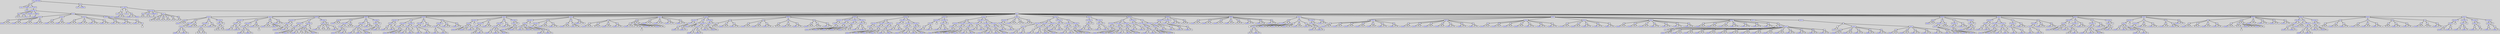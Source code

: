 digraph {

	ordering=out;
	ranksep=.4;
	bgcolor="lightgrey"; node [shape=box, fixedsize=false, fontsize=12, fontname="Helvetica-bold", fontcolor="blue"
		width=.25, height=.25, color="black", fillcolor="white", style="filled, solid, bold"];
	edge [arrowsize=.5, color="black", style="bold"]

  n0 [label="LIST_FUNCTIONS"];
  n1 [label="func"];
  n1 [label="func"];
  n2 [label="repeat"];
  n3 [label="PARAMS"];
  n3 [label="PARAMS"];
  n4 [label="tempo"];
  n5 [label="LIST_INSTR"];
  n5 [label="LIST_INSTR"];
  n6 [label="PARTITURA"];
  n6 [label="PARTITURA"];
  n7 [label="Beat"];
  n7 [label="Beat"];
  n8 [label="3"];
  n9 [label="4"];
  n10 [label="Speed"];
  n10 [label="Speed"];
  n11 [label="n"];
  n12 [label="tempo"];
  n13 [label="TRANSPORT"];
  n13 [label="TRANSPORT"];
  n14 [label="0"];
  n15 [label="ARMOR"];
  n15 [label="ARMOR"];
  n16 [label="NURAN"];
  n17 [label="Flauta"];
  n17 [label="Flauta"];
  n18 [label="LNOTAS"];
  n18 [label="LNOTAS"];
  n19 [label="Si"];
  n19 [label="Si"];
  n20 [label="NURAN"];
  n21 [label="3"];
  n22 [label="n*"];
  n23 [label="La"];
  n23 [label="La"];
  n24 [label="NURAN"];
  n25 [label="3"];
  n26 [label="c"];
  n27 [label="Sol"];
  n27 [label="Sol"];
  n28 [label="NURAN"];
  n29 [label="3"];
  n30 [label="c"];
  n31 [label="Fa"];
  n31 [label="Fa"];
  n32 [label="NURAN"];
  n33 [label="3"];
  n34 [label="c"];
  n35 [label="LNOTAS"];
  n35 [label="LNOTAS"];
  n36 [label="Sol"];
  n36 [label="Sol"];
  n37 [label="NURAN"];
  n38 [label="3"];
  n39 [label="b"];
  n40 [label="Do"];
  n40 [label="Do"];
  n41 [label="NURAN"];
  n42 [label="3"];
  n43 [label="n"];
  n44 [label="LNOTAS"];
  n44 [label="LNOTAS"];
  n45 [label="Si"];
  n45 [label="Si"];
  n46 [label="NURAN"];
  n47 [label="3"];
  n48 [label="n*"];
  n49 [label="La"];
  n49 [label="La"];
  n50 [label="NURAN"];
  n51 [label="3"];
  n52 [label="c"];
  n53 [label="Sol"];
  n53 [label="Sol"];
  n54 [label="NURAN"];
  n55 [label="3"];
  n56 [label="c"];
  n57 [label="Fa"];
  n57 [label="Fa"];
  n58 [label="NURAN"];
  n59 [label="3"];
  n60 [label="c"];
  n61 [label="LNOTAS"];
  n61 [label="LNOTAS"];
  n62 [label="Sol"];
  n62 [label="Sol"];
  n63 [label="NURAN"];
  n64 [label="3"];
  n65 [label="b"];
  n66 [label="Do"];
  n66 [label="Do"];
  n67 [label="NURAN"];
  n68 [label="3"];
  n69 [label="n"];
  n70 [label="LNOTAS"];
  n70 [label="LNOTAS"];
  n71 [label="Re"];
  n71 [label="Re"];
  n72 [label="NURAN"];
  n73 [label="3"];
  n74 [label="b*"];
  n74 [label="b*"];
  n75 [label="~"];
  n76 [label="func"];
  n76 [label="func"];
  n77 [label="main"];
  n78 [label="PARAMS"];
  n79 [label="LIST_INSTR"];
  n79 [label="LIST_INSTR"];
  n80 [label=":="];
  n80 [label=":="];
  n81 [label="yeray"];
  n82 [label="Sol"];
  n82 [label="Sol"];
  n83 [label="NURAN"];
  n84 [label="3"];
  n85 [label="b*"];
  n86 [label=":="];
  n86 [label=":="];
  n87 [label="ferran"];
  n88 [label="Mi"];
  n88 [label="Mi"];
  n89 [label="NURAN"];
  n90 [label="3"];
  n91 [label="NURAN"];
  n92 [label="PARTITURA"];
  n92 [label="PARTITURA"];
  n93 [label="Beat"];
  n93 [label="Beat"];
  n94 [label="4"];
  n95 [label="4"];
  n96 [label="Speed"];
  n96 [label="Speed"];
  n97 [label="n"];
  n98 [label="120"];
  n99 [label="TRANSPORT"];
  n99 [label="TRANSPORT"];
  n100 [label="0"];
  n101 [label="Armor"];
  n101 [label="Armor"];
  n102 [label="La"];
  n102 [label="La"];
  n103 [label="$"];
  n104 [label="3"];
  n105 [label="Si"];
  n105 [label="Si"];
  n106 [label="$"];
  n107 [label="3"];
  n108 [label="Mi"];
  n108 [label="Mi"];
  n109 [label="$"];
  n110 [label="4"];
  n111 [label="La"];
  n111 [label="La"];
  n112 [label="$"];
  n113 [label="1"];
  n114 [label="Si"];
  n114 [label="Si"];
  n115 [label="$"];
  n116 [label="1"];
  n117 [label="Mi"];
  n117 [label="Mi"];
  n118 [label="$"];
  n119 [label="2"];
  n120 [label="Piano"];
  n120 [label="Piano"];
  n121 [label="LNOTAS"];
  n121 [label="LNOTAS"];
  n122 [label="Quiet"];
  n122 [label="Quiet"];
  n123 [label="NURAN"];
  n124 [label="3"];
  n125 [label="n"];
  n126 [label="TRI"];
  n126 [label="TRI"];
  n127 [label="MULTINOTA"];
  n127 [label="MULTINOTA"];
  n128 [label="LNOTAS"];
  n128 [label="LNOTAS"];
  n129 [label="Si"];
  n129 [label="Si"];
  n130 [label="NURAN"];
  n131 [label="4"];
  n132 [label="Sol"];
  n132 [label="Sol"];
  n133 [label="NURAN"];
  n134 [label="4"];
  n135 [label="n"];
  n136 [label="Si"];
  n136 [label="Si"];
  n137 [label="NURAN"];
  n138 [label="3"];
  n139 [label="c"];
  n140 [label="TRI"];
  n140 [label="TRI"];
  n141 [label="MULTINOTA"];
  n141 [label="MULTINOTA"];
  n142 [label="LNOTAS"];
  n142 [label="LNOTAS"];
  n143 [label="La"];
  n143 [label="La"];
  n144 [label="¬"];
  n145 [label="4"];
  n146 [label="Fa"];
  n146 [label="Fa"];
  n147 [label="#"];
  n148 [label="4"];
  n149 [label="n"];
  n150 [label="Si"];
  n150 [label="Si"];
  n151 [label="NURAN"];
  n152 [label="3"];
  n153 [label="c"];
  n154 [label="MULTINOTA"];
  n154 [label="MULTINOTA"];
  n155 [label="LNOTAS"];
  n155 [label="LNOTAS"];
  n156 [label="La"];
  n156 [label="La"];
  n157 [label="$"];
  n158 [label="4"];
  n159 [label="Fa"];
  n159 [label="Fa"];
  n160 [label="¬"];
  n161 [label="4"];
  n162 [label="n"];
  n163 [label="LNOTAS"];
  n163 [label="LNOTAS"];
  n164 [label="MULTINOTA"];
  n164 [label="MULTINOTA"];
  n165 [label="LNOTAS"];
  n165 [label="LNOTAS"];
  n166 [label="Sol"];
  n166 [label="Sol"];
  n167 [label="NURAN"];
  n168 [label="4"];
  n169 [label="Mi"];
  n169 [label="Mi"];
  n170 [label="NURAN"];
  n171 [label="4"];
  n172 [label="n"];
  n172 [label="n"];
  n173 [label="~"];
  n174 [label="TRI"];
  n174 [label="TRI"];
  n175 [label="MULTINOTA"];
  n175 [label="MULTINOTA"];
  n176 [label="LNOTAS"];
  n176 [label="LNOTAS"];
  n177 [label="Sol"];
  n177 [label="Sol"];
  n178 [label="NURAN"];
  n179 [label="4"];
  n180 [label="Mi"];
  n180 [label="Mi"];
  n181 [label="NURAN"];
  n182 [label="4"];
  n183 [label="n"];
  n184 [label="Mi"];
  n184 [label="Mi"];
  n185 [label="NURAN"];
  n186 [label="4"];
  n187 [label="c"];
  n187 [label="c"];
  n188 [label="~"];
  n189 [label="TRI"];
  n189 [label="TRI"];
  n190 [label="Mi"];
  n190 [label="Mi"];
  n191 [label="NURAN"];
  n192 [label="4"];
  n193 [label="n"];
  n194 [label="Fa"];
  n194 [label="Fa"];
  n195 [label="NURAN"];
  n196 [label="4"];
  n197 [label="c"];
  n198 [label="Sol"];
  n198 [label="Sol"];
  n199 [label="NURAN"];
  n200 [label="4"];
  n201 [label="n"];
  n202 [label="LNOTAS"];
  n202 [label="LNOTAS"];
  n203 [label="MULTINOTA"];
  n203 [label="MULTINOTA"];
  n204 [label="LNOTAS"];
  n204 [label="LNOTAS"];
  n205 [label="Fa"];
  n205 [label="Fa"];
  n206 [label="NURAN"];
  n207 [label="4"];
  n208 [label="Do"];
  n208 [label="Do"];
  n209 [label="NURAN"];
  n210 [label="4"];
  n211 [label="n"];
  n211 [label="n"];
  n212 [label="~"];
  n213 [label="TRI"];
  n213 [label="TRI"];
  n214 [label="MULTINOTA"];
  n214 [label="MULTINOTA"];
  n215 [label="LNOTAS"];
  n215 [label="LNOTAS"];
  n216 [label="Fa"];
  n216 [label="Fa"];
  n217 [label="NURAN"];
  n218 [label="4"];
  n219 [label="Do"];
  n219 [label="Do"];
  n220 [label="NURAN"];
  n221 [label="4"];
  n222 [label="n"];
  n223 [label="MULTINOTA"];
  n223 [label="MULTINOTA"];
  n224 [label="LNOTAS"];
  n224 [label="LNOTAS"];
  n225 [label="Do"];
  n225 [label="Do"];
  n226 [label="NURAN"];
  n227 [label="4"];
  n228 [label="La"];
  n228 [label="La"];
  n229 [label="¬"];
  n230 [label="3"];
  n231 [label="Sol"];
  n231 [label="Sol"];
  n232 [label="$"];
  n233 [label="3"];
  n234 [label="Fa"];
  n234 [label="Fa"];
  n235 [label="NURAN"];
  n236 [label="3"];
  n237 [label="c"];
  n237 [label="c"];
  n238 [label="~"];
  n239 [label="MULTINOTA"];
  n239 [label="MULTINOTA"];
  n240 [label="LNOTAS"];
  n240 [label="LNOTAS"];
  n241 [label="Do"];
  n241 [label="Do"];
  n242 [label="NURAN"];
  n243 [label="4"];
  n244 [label="La"];
  n244 [label="La"];
  n245 [label="¬"];
  n246 [label="3"];
  n247 [label="Sol"];
  n247 [label="Sol"];
  n248 [label="$"];
  n249 [label="3"];
  n250 [label="Fa"];
  n250 [label="Fa"];
  n251 [label="NURAN"];
  n252 [label="3"];
  n253 [label="b"];
  n254 [label="LNOTAS"];
  n254 [label="LNOTAS"];
  n255 [label="Quiet"];
  n255 [label="Quiet"];
  n256 [label="NURAN"];
  n257 [label="3"];
  n258 [label="n"];
  n259 [label="TRI"];
  n259 [label="TRI"];
  n260 [label="MULTINOTA"];
  n260 [label="MULTINOTA"];
  n261 [label="LNOTAS"];
  n261 [label="LNOTAS"];
  n262 [label="Mi"];
  n262 [label="Mi"];
  n263 [label="NURAN"];
  n264 [label="4"];
  n265 [label="Do"];
  n265 [label="Do"];
  n266 [label="NURAN"];
  n267 [label="4"];
  n268 [label="n"];
  n269 [label="Sol"];
  n269 [label="Sol"];
  n270 [label="$"];
  n271 [label="3"];
  n272 [label="c"];
  n273 [label="TRI"];
  n273 [label="TRI"];
  n274 [label="MULTINOTA"];
  n274 [label="MULTINOTA"];
  n275 [label="LNOTAS"];
  n275 [label="LNOTAS"];
  n276 [label="Mi"];
  n276 [label="Mi"];
  n277 [label="NURAN"];
  n278 [label="4"];
  n279 [label="Do"];
  n279 [label="Do"];
  n280 [label="NURAN"];
  n281 [label="4"];
  n282 [label="Sol"];
  n282 [label="Sol"];
  n283 [label="NURAN"];
  n284 [label="3"];
  n285 [label="n"];
  n286 [label="Fa"];
  n286 [label="Fa"];
  n287 [label="NURAN"];
  n288 [label="4"];
  n289 [label="c"];
  n290 [label="MULTINOTA"];
  n290 [label="MULTINOTA"];
  n291 [label="LNOTAS"];
  n291 [label="LNOTAS"];
  n292 [label="Mi"];
  n292 [label="Mi"];
  n293 [label="NURAN"];
  n294 [label="4"];
  n295 [label="Do"];
  n295 [label="Do"];
  n296 [label="NURAN"];
  n297 [label="4"];
  n298 [label="n"];
  n299 [label="LNOTAS"];
  n299 [label="LNOTAS"];
  n300 [label="MULTINOTA"];
  n300 [label="MULTINOTA"];
  n301 [label="LNOTAS"];
  n301 [label="LNOTAS"];
  n302 [label="Sol"];
  n302 [label="Sol"];
  n303 [label="NURAN"];
  n304 [label="4"];
  n305 [label="Si"];
  n305 [label="Si"];
  n306 [label="NURAN"];
  n307 [label="3"];
  n308 [label="n"];
  n308 [label="n"];
  n309 [label="~"];
  n310 [label="TRI"];
  n310 [label="TRI"];
  n311 [label="MULTINOTA"];
  n311 [label="MULTINOTA"];
  n312 [label="LNOTAS"];
  n312 [label="LNOTAS"];
  n313 [label="Sol"];
  n313 [label="Sol"];
  n314 [label="NURAN"];
  n315 [label="4"];
  n316 [label="Si"];
  n316 [label="Si"];
  n317 [label="NURAN"];
  n318 [label="3"];
  n319 [label="n"];
  n320 [label="MULTINOTA"];
  n320 [label="MULTINOTA"];
  n321 [label="LNOTAS"];
  n321 [label="LNOTAS"];
  n322 [label="Si"];
  n322 [label="Si"];
  n323 [label="NURAN"];
  n324 [label="3"];
  n325 [label="Sol"];
  n325 [label="Sol"];
  n326 [label="NURAN"];
  n327 [label="3"];
  n328 [label="c"];
  n328 [label="c"];
  n329 [label="~"];
  n330 [label="TRI"];
  n330 [label="TRI"];
  n331 [label="MULTINOTA"];
  n331 [label="MULTINOTA"];
  n332 [label="LNOTAS"];
  n332 [label="LNOTAS"];
  n333 [label="Si"];
  n333 [label="Si"];
  n334 [label="NURAN"];
  n335 [label="3"];
  n336 [label="Sol"];
  n336 [label="Sol"];
  n337 [label="NURAN"];
  n338 [label="3"];
  n339 [label="n"];
  n340 [label="Do"];
  n340 [label="Do"];
  n341 [label="NURAN"];
  n342 [label="4"];
  n343 [label="c"];
  n344 [label="TRI"];
  n344 [label="TRI"];
  n345 [label="MULTINOTA"];
  n345 [label="MULTINOTA"];
  n346 [label="LNOTAS"];
  n346 [label="LNOTAS"];
  n347 [label="Si"];
  n347 [label="Si"];
  n348 [label="NURAN"];
  n349 [label="3"];
  n350 [label="Sol"];
  n350 [label="Sol"];
  n351 [label="NURAN"];
  n352 [label="3"];
  n353 [label="c"];
  n354 [label="Do"];
  n354 [label="Do"];
  n355 [label="NURAN"];
  n356 [label="4"];
  n357 [label="c"];
  n358 [label="Mi"];
  n358 [label="Mi"];
  n359 [label="NURAN"];
  n360 [label="4"];
  n361 [label="c"];
  n362 [label="LNOTAS"];
  n362 [label="LNOTAS"];
  n363 [label="MULTINOTA"];
  n363 [label="MULTINOTA"];
  n364 [label="LNOTAS"];
  n364 [label="LNOTAS"];
  n365 [label="Fa"];
  n365 [label="Fa"];
  n366 [label="NURAN"];
  n367 [label="4"];
  n368 [label="Do"];
  n368 [label="Do"];
  n369 [label="NURAN"];
  n370 [label="4"];
  n371 [label="La"];
  n371 [label="La"];
  n372 [label="NURAN"];
  n373 [label="3"];
  n374 [label="n"];
  n375 [label="TRI"];
  n375 [label="TRI"];
  n376 [label="MULTINOTA"];
  n376 [label="MULTINOTA"];
  n377 [label="LNOTAS"];
  n377 [label="LNOTAS"];
  n378 [label="Sol"];
  n378 [label="Sol"];
  n379 [label="$"];
  n380 [label="4"];
  n381 [label="La"];
  n381 [label="La"];
  n382 [label="NURAN"];
  n383 [label="3"];
  n384 [label="n"];
  n385 [label="Fa"];
  n385 [label="Fa"];
  n386 [label="NURAN"];
  n387 [label="4"];
  n388 [label="c"];
  n389 [label="TRI"];
  n389 [label="TRI"];
  n390 [label="MULTINOTA"];
  n390 [label="MULTINOTA"];
  n391 [label="LNOTAS"];
  n391 [label="LNOTAS"];
  n392 [label="Sol"];
  n392 [label="Sol"];
  n393 [label="NURAN"];
  n394 [label="4"];
  n395 [label="Do"];
  n395 [label="Do"];
  n396 [label="NURAN"];
  n397 [label="4"];
  n398 [label="La"];
  n398 [label="La"];
  n399 [label="NURAN"];
  n400 [label="3"];
  n401 [label="n"];
  n402 [label="Fa"];
  n402 [label="Fa"];
  n403 [label="NURAN"];
  n404 [label="4"];
  n405 [label="c"];
  n406 [label="MULTINOTA"];
  n406 [label="MULTINOTA"];
  n407 [label="LNOTAS"];
  n407 [label="LNOTAS"];
  n408 [label="Mi"];
  n408 [label="Mi"];
  n409 [label="NURAN"];
  n410 [label="4"];
  n411 [label="La"];
  n411 [label="La"];
  n412 [label="NURAN"];
  n413 [label="3"];
  n414 [label="n"];
  n415 [label="LNOTAS"];
  n415 [label="LNOTAS"];
  n416 [label="MULTINOTA"];
  n416 [label="MULTINOTA"];
  n417 [label="LNOTAS"];
  n417 [label="LNOTAS"];
  n418 [label="Mi"];
  n418 [label="Mi"];
  n419 [label="NURAN"];
  n420 [label="4"];
  n421 [label="Si"];
  n421 [label="Si"];
  n422 [label="NURAN"];
  n423 [label="3"];
  n424 [label="Sol"];
  n424 [label="Sol"];
  n425 [label="NURAN"];
  n426 [label="3"];
  n427 [label="n"];
  n428 [label="TRI"];
  n428 [label="TRI"];
  n429 [label="MULTINOTA"];
  n429 [label="MULTINOTA"];
  n430 [label="LNOTAS"];
  n430 [label="LNOTAS"];
  n431 [label="Sol"];
  n431 [label="Sol"];
  n432 [label="NURAN"];
  n433 [label="4"];
  n434 [label="Re"];
  n434 [label="Re"];
  n435 [label="NURAN"];
  n436 [label="4"];
  n437 [label="c"];
  n438 [label="Do"];
  n438 [label="Do"];
  n439 [label="NURAN"];
  n440 [label="4"];
  n441 [label="c"];
  n442 [label="Si"];
  n442 [label="Si"];
  n443 [label="NURAN"];
  n444 [label="3"];
  n445 [label="c"];
  n446 [label="TRI"];
  n446 [label="TRI"];
  n447 [label="Sol"];
  n447 [label="Sol"];
  n448 [label="NURAN"];
  n449 [label="3"];
  n450 [label="n"];
  n451 [label="Fa"];
  n451 [label="Fa"];
  n452 [label="NURAN"];
  n453 [label="3"];
  n454 [label="c"];
  n455 [label="Mi"];
  n455 [label="Mi"];
  n456 [label="NURAN"];
  n457 [label="3"];
  n458 [label="n"];
  n459 [label="LNOTAS"];
  n459 [label="LNOTAS"];
  n460 [label="TRI"];
  n460 [label="TRI"];
  n461 [label="La"];
  n461 [label="La"];
  n462 [label="NURAN"];
  n463 [label="4"];
  n464 [label="f"];
  n465 [label="La"];
  n465 [label="La"];
  n466 [label="¬"];
  n467 [label="3"];
  n468 [label="sc*"];
  n469 [label="Fa"];
  n469 [label="Fa"];
  n470 [label="NURAN"];
  n471 [label="4"];
  n472 [label="c"];
  n473 [label="Do"];
  n473 [label="Do"];
  n474 [label="NURAN"];
  n475 [label="4"];
  n476 [label="c"];
  n477 [label="TRI"];
  n477 [label="TRI"];
  n478 [label="La"];
  n478 [label="La"];
  n479 [label="NURAN"];
  n480 [label="3"];
  n481 [label="f"];
  n482 [label="La"];
  n482 [label="La"];
  n483 [label="¬"];
  n484 [label="3"];
  n485 [label="sc*"];
  n485 [label="sc*"];
  n486 [label="~"];
  n487 [label="La"];
  n487 [label="La"];
  n488 [label="NURAN"];
  n489 [label="3"];
  n490 [label="c"];
  n491 [label="La"];
  n491 [label="La"];
  n492 [label="NURAN"];
  n493 [label="3"];
  n494 [label="c"];
  n495 [label="Si"];
  n495 [label="Si"];
  n496 [label="NURAN"];
  n497 [label="3"];
  n498 [label="c*"];
  n499 [label="Si"];
  n499 [label="Si"];
  n500 [label="NURAN"];
  n501 [label="3"];
  n502 [label="sc"];
  n503 [label="Do"];
  n503 [label="Do"];
  n504 [label="NURAN"];
  n505 [label="4"];
  n506 [label="c*"];
  n507 [label="Do"];
  n507 [label="Do"];
  n508 [label="NURAN"];
  n509 [label="4"];
  n510 [label="sc"];
  n511 [label="LNOTAS"];
  n511 [label="LNOTAS"];
  n512 [label="MULTINOTA"];
  n512 [label="MULTINOTA"];
  n513 [label="LNOTAS"];
  n513 [label="LNOTAS"];
  n514 [label="Re"];
  n514 [label="Re"];
  n515 [label="NURAN"];
  n516 [label="4"];
  n517 [label="La"];
  n517 [label="La"];
  n518 [label="NURAN"];
  n519 [label="3"];
  n520 [label="n"];
  n521 [label="TRI"];
  n521 [label="TRI"];
  n522 [label="Do"];
  n522 [label="Do"];
  n523 [label="NURAN"];
  n524 [label="4"];
  n525 [label="n"];
  n526 [label="MULTINOTA"];
  n526 [label="MULTINOTA"];
  n527 [label="LNOTAS"];
  n527 [label="LNOTAS"];
  n528 [label="Si"];
  n528 [label="Si"];
  n529 [label="NURAN"];
  n530 [label="3"];
  n531 [label="Re"];
  n531 [label="Re"];
  n532 [label="NURAN"];
  n533 [label="3"];
  n534 [label="c"];
  n534 [label="c"];
  n535 [label="~"];
  n536 [label="MULTINOTA"];
  n536 [label="MULTINOTA"];
  n537 [label="LNOTAS"];
  n537 [label="LNOTAS"];
  n538 [label="Si"];
  n538 [label="Si"];
  n539 [label="NURAN"];
  n540 [label="3"];
  n541 [label="Re"];
  n541 [label="Re"];
  n542 [label="NURAN"];
  n543 [label="3"];
  n544 [label="b"];
  n545 [label="LNOTAS"];
  n545 [label="LNOTAS"];
  n546 [label="TRI"];
  n546 [label="TRI"];
  n547 [label="La"];
  n547 [label="La"];
  n548 [label="¬"];
  n549 [label="3"];
  n550 [label="c"];
  n551 [label="Fa"];
  n551 [label="Fa"];
  n552 [label="NURAN"];
  n553 [label="3"];
  n554 [label="c"];
  n555 [label="La"];
  n555 [label="La"];
  n556 [label="NURAN"];
  n557 [label="3"];
  n558 [label="c"];
  n559 [label="TRI"];
  n559 [label="TRI"];
  n560 [label="Si"];
  n560 [label="Si"];
  n561 [label="NURAN"];
  n562 [label="3"];
  n563 [label="c"];
  n564 [label="Sol"];
  n564 [label="Sol"];
  n565 [label="NURAN"];
  n566 [label="4"];
  n567 [label="c"];
  n568 [label="Si"];
  n568 [label="Si"];
  n569 [label="NURAN"];
  n570 [label="3"];
  n571 [label="c"];
  n572 [label="TRI"];
  n572 [label="TRI"];
  n573 [label="Si"];
  n573 [label="Si"];
  n574 [label="¬"];
  n575 [label="3"];
  n576 [label="c"];
  n577 [label="La"];
  n577 [label="La"];
  n578 [label="NURAN"];
  n579 [label="4"];
  n580 [label="c"];
  n581 [label="Si"];
  n581 [label="Si"];
  n582 [label="NURAN"];
  n583 [label="3"];
  n584 [label="c"];
  n585 [label="TRI"];
  n585 [label="TRI"];
  n586 [label="Do"];
  n586 [label="Do"];
  n587 [label="NURAN"];
  n588 [label="4"];
  n589 [label="c"];
  n590 [label="La"];
  n590 [label="La"];
  n591 [label="¬"];
  n592 [label="4"];
  n593 [label="c"];
  n594 [label="Do"];
  n594 [label="Do"];
  n595 [label="NURAN"];
  n596 [label="4"];
  n597 [label="c"];
  n598 [label="LNOTAS"];
  n598 [label="LNOTAS"];
  n599 [label="MULTINOTA"];
  n599 [label="MULTINOTA"];
  n600 [label="LNOTAS"];
  n600 [label="LNOTAS"];
  n601 [label="Si"];
  n601 [label="Si"];
  n602 [label="NURAN"];
  n603 [label="4"];
  n604 [label="Re"];
  n604 [label="Re"];
  n605 [label="NURAN"];
  n606 [label="4"];
  n607 [label="n"];
  n608 [label="MULTINOTA"];
  n608 [label="MULTINOTA"];
  n609 [label="LNOTAS"];
  n609 [label="LNOTAS"];
  n610 [label="Si"];
  n610 [label="Si"];
  n611 [label="NURAN"];
  n612 [label="3"];
  n613 [label="Mi"];
  n613 [label="Mi"];
  n614 [label="NURAN"];
  n615 [label="3"];
  n616 [label="n"];
  n617 [label="MULTINOTA"];
  n617 [label="MULTINOTA"];
  n618 [label="LNOTAS"];
  n618 [label="LNOTAS"];
  n619 [label="Si"];
  n619 [label="Si"];
  n620 [label="NURAN"];
  n621 [label="3"];
  n622 [label="Mi"];
  n622 [label="Mi"];
  n623 [label="¬"];
  n624 [label="3"];
  n625 [label="n"];
  n626 [label="MULTINOTA"];
  n626 [label="MULTINOTA"];
  n627 [label="LNOTAS"];
  n627 [label="LNOTAS"];
  n628 [label="Si"];
  n628 [label="Si"];
  n629 [label="NURAN"];
  n630 [label="3"];
  n631 [label="Fa"];
  n631 [label="Fa"];
  n632 [label="NURAN"];
  n633 [label="3"];
  n634 [label="n"];
  n635 [label="LNOTAS"];
  n635 [label="LNOTAS"];
  n636 [label="TRI"];
  n636 [label="TRI"];
  n637 [label="MULTINOTA"];
  n637 [label="MULTINOTA"];
  n638 [label="LNOTAS"];
  n638 [label="LNOTAS"];
  n639 [label="Sol"];
  n639 [label="Sol"];
  n640 [label="NURAN"];
  n641 [label="4"];
  n642 [label="Sol"];
  n642 [label="Sol"];
  n643 [label="NURAN"];
  n644 [label="3"];
  n645 [label="c"];
  n646 [label="MULTINOTA"];
  n646 [label="MULTINOTA"];
  n647 [label="LNOTAS"];
  n647 [label="LNOTAS"];
  n648 [label="Si"];
  n648 [label="Si"];
  n649 [label="NURAN"];
  n650 [label="4"];
  n651 [label="Si"];
  n651 [label="Si"];
  n652 [label="NURAN"];
  n653 [label="3"];
  n654 [label="c"];
  n655 [label="MULTINOTA"];
  n655 [label="MULTINOTA"];
  n656 [label="LNOTAS"];
  n656 [label="LNOTAS"];
  n657 [label="Si"];
  n657 [label="Si"];
  n658 [label="NURAN"];
  n659 [label="4"];
  n660 [label="Si"];
  n660 [label="Si"];
  n661 [label="NURAN"];
  n662 [label="3"];
  n663 [label="c"];
  n664 [label="MULTINOTA"];
  n664 [label="MULTINOTA"];
  n665 [label="LNOTAS"];
  n665 [label="LNOTAS"];
  n666 [label="Si"];
  n666 [label="Si"];
  n667 [label="NURAN"];
  n668 [label="4"];
  n669 [label="Si"];
  n669 [label="Si"];
  n670 [label="NURAN"];
  n671 [label="3"];
  n672 [label="b"];
  n673 [label="TRI"];
  n673 [label="TRI"];
  n674 [label="MULTINOTA"];
  n674 [label="MULTINOTA"];
  n675 [label="LNOTAS"];
  n675 [label="LNOTAS"];
  n676 [label="Do"];
  n676 [label="Do"];
  n677 [label="NURAN"];
  n678 [label="5"];
  n679 [label="Do"];
  n679 [label="Do"];
  n680 [label="NURAN"];
  n681 [label="4"];
  n682 [label="n"];
  n683 [label="MULTINOTA"];
  n683 [label="MULTINOTA"];
  n684 [label="LNOTAS"];
  n684 [label="LNOTAS"];
  n685 [label="Si"];
  n685 [label="Si"];
  n686 [label="NURAN"];
  n687 [label="4"];
  n688 [label="Si"];
  n688 [label="Si"];
  n689 [label="NURAN"];
  n690 [label="3"];
  n691 [label="c"];
  n692 [label="LNOTAS"];
  n692 [label="LNOTAS"];
  n693 [label="MULTINOTA"];
  n693 [label="MULTINOTA"];
  n694 [label="LNOTAS"];
  n694 [label="LNOTAS"];
  n695 [label="Sol"];
  n695 [label="Sol"];
  n696 [label="NURAN"];
  n697 [label="4"];
  n698 [label="Sol"];
  n698 [label="Sol"];
  n699 [label="NURAN"];
  n700 [label="3"];
  n701 [label="n"];
  n702 [label="MULTINOTA"];
  n702 [label="MULTINOTA"];
  n703 [label="LNOTAS"];
  n703 [label="LNOTAS"];
  n704 [label="Si"];
  n704 [label="Si"];
  n705 [label="NURAN"];
  n706 [label="4"];
  n707 [label="Si"];
  n707 [label="Si"];
  n708 [label="NURAN"];
  n709 [label="3"];
  n710 [label="b*"];
  n711 [label="LNOTAS"];
  n711 [label="LNOTAS"];
  n712 [label="TRI"];
  n712 [label="TRI"];
  n713 [label="MULTINOTA"];
  n713 [label="MULTINOTA"];
  n714 [label="LNOTAS"];
  n714 [label="LNOTAS"];
  n715 [label="Sol"];
  n715 [label="Sol"];
  n716 [label="NURAN"];
  n717 [label="4"];
  n718 [label="Sol"];
  n718 [label="Sol"];
  n719 [label="NURAN"];
  n720 [label="3"];
  n721 [label="c"];
  n722 [label="MULTINOTA"];
  n722 [label="MULTINOTA"];
  n723 [label="LNOTAS"];
  n723 [label="LNOTAS"];
  n724 [label="Si"];
  n724 [label="Si"];
  n725 [label="NURAN"];
  n726 [label="4"];
  n727 [label="Si"];
  n727 [label="Si"];
  n728 [label="NURAN"];
  n729 [label="3"];
  n730 [label="c"];
  n731 [label="MULTINOTA"];
  n731 [label="MULTINOTA"];
  n732 [label="LNOTAS"];
  n732 [label="LNOTAS"];
  n733 [label="Si"];
  n733 [label="Si"];
  n734 [label="NURAN"];
  n735 [label="4"];
  n736 [label="Si"];
  n736 [label="Si"];
  n737 [label="NURAN"];
  n738 [label="3"];
  n739 [label="c"];
  n740 [label="MULTINOTA"];
  n740 [label="MULTINOTA"];
  n741 [label="LNOTAS"];
  n741 [label="LNOTAS"];
  n742 [label="Si"];
  n742 [label="Si"];
  n743 [label="NURAN"];
  n744 [label="4"];
  n745 [label="Si"];
  n745 [label="Si"];
  n746 [label="NURAN"];
  n747 [label="3"];
  n748 [label="b"];
  n749 [label="TRI"];
  n749 [label="TRI"];
  n750 [label="MULTINOTA"];
  n750 [label="MULTINOTA"];
  n751 [label="LNOTAS"];
  n751 [label="LNOTAS"];
  n752 [label="Do"];
  n752 [label="Do"];
  n753 [label="NURAN"];
  n754 [label="5"];
  n755 [label="Do"];
  n755 [label="Do"];
  n756 [label="NURAN"];
  n757 [label="4"];
  n758 [label="n"];
  n759 [label="MULTINOTA"];
  n759 [label="MULTINOTA"];
  n760 [label="LNOTAS"];
  n760 [label="LNOTAS"];
  n761 [label="Si"];
  n761 [label="Si"];
  n762 [label="NURAN"];
  n763 [label="4"];
  n764 [label="Si"];
  n764 [label="Si"];
  n765 [label="NURAN"];
  n766 [label="3"];
  n767 [label="c"];
  n768 [label="LNOTAS"];
  n768 [label="LNOTAS"];
  n769 [label="MULTINOTA"];
  n769 [label="MULTINOTA"];
  n770 [label="LNOTAS"];
  n770 [label="LNOTAS"];
  n771 [label="Sol"];
  n771 [label="Sol"];
  n772 [label="NURAN"];
  n773 [label="4"];
  n774 [label="Sol"];
  n774 [label="Sol"];
  n775 [label="NURAN"];
  n776 [label="3"];
  n777 [label="n"];
  n778 [label="Si"];
  n778 [label="Si"];
  n779 [label="NURAN"];
  n780 [label="3"];
  n781 [label="n"];
  n782 [label="La"];
  n782 [label="La"];
  n783 [label="¬"];
  n784 [label="3"];
  n785 [label="n"];
  n786 [label="Sol"];
  n786 [label="Sol"];
  n787 [label="#"];
  n788 [label="3"];
  n789 [label="n"];
  n790 [label="LNOTAS"];
  n790 [label="LNOTAS"];
  n791 [label="TRI"];
  n791 [label="TRI"];
  n792 [label="MULTINOTA"];
  n792 [label="MULTINOTA"];
  n793 [label="LNOTAS"];
  n793 [label="LNOTAS"];
  n794 [label="Sol"];
  n794 [label="Sol"];
  n795 [label="NURAN"];
  n796 [label="4"];
  n797 [label="Sol"];
  n797 [label="Sol"];
  n798 [label="NURAN"];
  n799 [label="3"];
  n800 [label="c"];
  n801 [label="MULTINOTA"];
  n801 [label="MULTINOTA"];
  n802 [label="LNOTAS"];
  n802 [label="LNOTAS"];
  n803 [label="Si"];
  n803 [label="Si"];
  n804 [label="NURAN"];
  n805 [label="4"];
  n806 [label="Si"];
  n806 [label="Si"];
  n807 [label="NURAN"];
  n808 [label="3"];
  n809 [label="c"];
  n810 [label="MULTINOTA"];
  n810 [label="MULTINOTA"];
  n811 [label="LNOTAS"];
  n811 [label="LNOTAS"];
  n812 [label="Si"];
  n812 [label="Si"];
  n813 [label="NURAN"];
  n814 [label="4"];
  n815 [label="Si"];
  n815 [label="Si"];
  n816 [label="NURAN"];
  n817 [label="3"];
  n818 [label="c"];
  n819 [label="MULTINOTA"];
  n819 [label="MULTINOTA"];
  n820 [label="LNOTAS"];
  n820 [label="LNOTAS"];
  n821 [label="Si"];
  n821 [label="Si"];
  n822 [label="NURAN"];
  n823 [label="4"];
  n824 [label="Si"];
  n824 [label="Si"];
  n825 [label="NURAN"];
  n826 [label="3"];
  n827 [label="b"];
  n828 [label="TRI"];
  n828 [label="TRI"];
  n829 [label="MULTINOTA"];
  n829 [label="MULTINOTA"];
  n830 [label="LNOTAS"];
  n830 [label="LNOTAS"];
  n831 [label="Do"];
  n831 [label="Do"];
  n832 [label="NURAN"];
  n833 [label="5"];
  n834 [label="Do"];
  n834 [label="Do"];
  n835 [label="NURAN"];
  n836 [label="4"];
  n837 [label="n"];
  n838 [label="MULTINOTA"];
  n838 [label="MULTINOTA"];
  n839 [label="LNOTAS"];
  n839 [label="LNOTAS"];
  n840 [label="Si"];
  n840 [label="Si"];
  n841 [label="NURAN"];
  n842 [label="4"];
  n843 [label="Si"];
  n843 [label="Si"];
  n844 [label="NURAN"];
  n845 [label="3"];
  n846 [label="c"];
  n847 [label="LNOTAS"];
  n847 [label="LNOTAS"];
  n848 [label="MULTINOTA"];
  n848 [label="MULTINOTA"];
  n849 [label="LNOTAS"];
  n849 [label="LNOTAS"];
  n850 [label="Sol"];
  n850 [label="Sol"];
  n851 [label="NURAN"];
  n852 [label="4"];
  n853 [label="Sol"];
  n853 [label="Sol"];
  n854 [label="NURAN"];
  n855 [label="3"];
  n856 [label="n"];
  n857 [label="MULTINOTA"];
  n857 [label="MULTINOTA"];
  n858 [label="LNOTAS"];
  n858 [label="LNOTAS"];
  n859 [label="Si"];
  n859 [label="Si"];
  n860 [label="NURAN"];
  n861 [label="4"];
  n862 [label="Si"];
  n862 [label="Si"];
  n863 [label="NURAN"];
  n864 [label="3"];
  n865 [label="b*"];
  n866 [label="LNOTAS"];
  n866 [label="LNOTAS"];
  n867 [label="TRI"];
  n867 [label="TRI"];
  n868 [label="MULTINOTA"];
  n868 [label="MULTINOTA"];
  n869 [label="LNOTAS"];
  n869 [label="LNOTAS"];
  n870 [label="Sol"];
  n870 [label="Sol"];
  n871 [label="NURAN"];
  n872 [label="4"];
  n873 [label="Sol"];
  n873 [label="Sol"];
  n874 [label="NURAN"];
  n875 [label="3"];
  n876 [label="c"];
  n877 [label="MULTINOTA"];
  n877 [label="MULTINOTA"];
  n878 [label="LNOTAS"];
  n878 [label="LNOTAS"];
  n879 [label="Si"];
  n879 [label="Si"];
  n880 [label="NURAN"];
  n881 [label="4"];
  n882 [label="Si"];
  n882 [label="Si"];
  n883 [label="NURAN"];
  n884 [label="3"];
  n885 [label="c"];
  n886 [label="MULTINOTA"];
  n886 [label="MULTINOTA"];
  n887 [label="LNOTAS"];
  n887 [label="LNOTAS"];
  n888 [label="Si"];
  n888 [label="Si"];
  n889 [label="NURAN"];
  n890 [label="4"];
  n891 [label="Si"];
  n891 [label="Si"];
  n892 [label="NURAN"];
  n893 [label="3"];
  n894 [label="c"];
  n895 [label="MULTINOTA"];
  n895 [label="MULTINOTA"];
  n896 [label="LNOTAS"];
  n896 [label="LNOTAS"];
  n897 [label="Si"];
  n897 [label="Si"];
  n898 [label="NURAN"];
  n899 [label="4"];
  n900 [label="Si"];
  n900 [label="Si"];
  n901 [label="NURAN"];
  n902 [label="3"];
  n903 [label="b"];
  n904 [label="TRI"];
  n904 [label="TRI"];
  n905 [label="MULTINOTA"];
  n905 [label="MULTINOTA"];
  n906 [label="LNOTAS"];
  n906 [label="LNOTAS"];
  n907 [label="Do"];
  n907 [label="Do"];
  n908 [label="NURAN"];
  n909 [label="5"];
  n910 [label="Do"];
  n910 [label="Do"];
  n911 [label="NURAN"];
  n912 [label="4"];
  n913 [label="n"];
  n914 [label="MULTINOTA"];
  n914 [label="MULTINOTA"];
  n915 [label="LNOTAS"];
  n915 [label="LNOTAS"];
  n916 [label="Si"];
  n916 [label="Si"];
  n917 [label="NURAN"];
  n918 [label="4"];
  n919 [label="Si"];
  n919 [label="Si"];
  n920 [label="NURAN"];
  n921 [label="3"];
  n922 [label="c"];
  n923 [label="LNOTAS"];
  n923 [label="LNOTAS"];
  n924 [label="MULTINOTA"];
  n924 [label="MULTINOTA"];
  n925 [label="LNOTAS"];
  n925 [label="LNOTAS"];
  n926 [label="Sol"];
  n926 [label="Sol"];
  n927 [label="NURAN"];
  n928 [label="4"];
  n929 [label="Sol"];
  n929 [label="Sol"];
  n930 [label="NURAN"];
  n931 [label="3"];
  n932 [label="n"];
  n933 [label="MULTINOTA"];
  n933 [label="MULTINOTA"];
  n934 [label="LNOTAS"];
  n934 [label="LNOTAS"];
  n935 [label="Mi"];
  n935 [label="Mi"];
  n936 [label="NURAN"];
  n937 [label="4"];
  n938 [label="Mi"];
  n938 [label="Mi"];
  n939 [label="NURAN"];
  n940 [label="3"];
  n941 [label="n"];
  n942 [label="Re"];
  n942 [label="Re"];
  n943 [label="NURAN"];
  n944 [label="3"];
  n945 [label="n"];
  n946 [label="Re"];
  n946 [label="Re"];
  n947 [label="$"];
  n948 [label="3"];
  n949 [label="n"];
  n950 [label="LNOTAS"];
  n950 [label="LNOTAS"];
  n951 [label="Do"];
  n951 [label="Do"];
  n952 [label="NURAN"];
  n953 [label="4"];
  n954 [label="c*"];
  n955 [label="Re"];
  n955 [label="Re"];
  n956 [label="NURAN"];
  n957 [label="4"];
  n958 [label="sc"];
  n959 [label="Mi"];
  n959 [label="Mi"];
  n960 [label="NURAN"];
  n961 [label="4"];
  n962 [label="c*"];
  n963 [label="Re"];
  n963 [label="Re"];
  n964 [label="NURAN"];
  n965 [label="4"];
  n966 [label="sc"];
  n967 [label="Sol"];
  n967 [label="Sol"];
  n968 [label="$"];
  n969 [label="4"];
  n970 [label="sc"];
  n971 [label="Fa"];
  n971 [label="Fa"];
  n972 [label="NURAN"];
  n973 [label="4"];
  n974 [label="sc"];
  n975 [label="Mi"];
  n975 [label="Mi"];
  n976 [label="NURAN"];
  n977 [label="4"];
  n978 [label="c"];
  n978 [label="c"];
  n979 [label="~"];
  n980 [label="Mi"];
  n980 [label="Mi"];
  n981 [label="NURAN"];
  n982 [label="4"];
  n983 [label="n"];
  n984 [label="LNOTAS"];
  n984 [label="LNOTAS"];
  n985 [label="TRI"];
  n985 [label="TRI"];
  n986 [label="MULTINOTA"];
  n986 [label="MULTINOTA"];
  n987 [label="LNOTAS"];
  n987 [label="LNOTAS"];
  n988 [label="Sol"];
  n988 [label="Sol"];
  n989 [label="$"];
  n990 [label="4"];
  n991 [label="Si"];
  n991 [label="Si"];
  n992 [label="NURAN"];
  n993 [label="3"];
  n994 [label="c"];
  n995 [label="Fa"];
  n995 [label="Fa"];
  n996 [label="NURAN"];
  n997 [label="4"];
  n998 [label="c"];
  n999 [label="Mi"];
  n999 [label="Mi"];
  n1000 [label="NURAN"];
  n1001 [label="4"];
  n1002 [label="c"];
  n1003 [label="TRI"];
  n1003 [label="TRI"];
  n1004 [label="Fa"];
  n1004 [label="Fa"];
  n1005 [label="NURAN"];
  n1006 [label="4"];
  n1007 [label="c"];
  n1008 [label="Mi"];
  n1008 [label="Mi"];
  n1009 [label="NURAN"];
  n1010 [label="4"];
  n1011 [label="c"];
  n1012 [label="Re"];
  n1012 [label="Re"];
  n1013 [label="NURAN"];
  n1014 [label="4"];
  n1015 [label="c"];
  n1016 [label="MULTINOTA"];
  n1016 [label="MULTINOTA"];
  n1017 [label="LNOTAS"];
  n1017 [label="LNOTAS"];
  n1018 [label="Si"];
  n1018 [label="Si"];
  n1019 [label="NURAN"];
  n1020 [label="3"];
  n1021 [label="Re"];
  n1021 [label="Re"];
  n1022 [label="NURAN"];
  n1023 [label="3"];
  n1024 [label="n"];
  n1025 [label="Quiet"];
  n1025 [label="Quiet"];
  n1026 [label="NURAN"];
  n1027 [label="3"];
  n1028 [label="n"];
  n1029 [label="REPEAT"];
  n1029 [label="REPEAT"];
  n1030 [label="2"];
  n1031 [label="LNOTAS"];
  n1031 [label="LNOTAS"];
  n1032 [label="Si"];
  n1032 [label="Si"];
  n1033 [label="NURAN"];
  n1034 [label="4"];
  n1035 [label="c*"];
  n1036 [label="Sol"];
  n1036 [label="Sol"];
  n1037 [label="NURAN"];
  n1038 [label="4"];
  n1039 [label="sc"];
  n1040 [label="Fa"];
  n1040 [label="Fa"];
  n1041 [label="NURAN"];
  n1042 [label="4"];
  n1043 [label="c*"];
  n1044 [label="Mi"];
  n1044 [label="Mi"];
  n1045 [label="NURAN"];
  n1046 [label="4"];
  n1047 [label="sc"];
  n1048 [label="Do"];
  n1048 [label="Do"];
  n1049 [label="NURAN"];
  n1050 [label="4"];
  n1051 [label="c*"];
  n1052 [label="Re"];
  n1052 [label="Re"];
  n1053 [label="NURAN"];
  n1054 [label="4"];
  n1055 [label="sc"];
  n1056 [label="Mi"];
  n1056 [label="Mi"];
  n1057 [label="NURAN"];
  n1058 [label="4"];
  n1059 [label="n"];
  n1060 [label="LNOTAS"];
  n1060 [label="LNOTAS"];
  n1061 [label="Si"];
  n1061 [label="Si"];
  n1062 [label="NURAN"];
  n1063 [label="4"];
  n1064 [label="c*"];
  n1065 [label="Sol"];
  n1065 [label="Sol"];
  n1066 [label="NURAN"];
  n1067 [label="4"];
  n1068 [label="sc"];
  n1069 [label="Fa"];
  n1069 [label="Fa"];
  n1070 [label="NURAN"];
  n1071 [label="4"];
  n1072 [label="c*"];
  n1073 [label="Mi"];
  n1073 [label="Mi"];
  n1074 [label="NURAN"];
  n1075 [label="4"];
  n1076 [label="sc"];
  n1077 [label="Do"];
  n1077 [label="Do"];
  n1078 [label="NURAN"];
  n1079 [label="4"];
  n1080 [label="c*"];
  n1081 [label="Mi"];
  n1081 [label="Mi"];
  n1082 [label="NURAN"];
  n1083 [label="4"];
  n1084 [label="sc"];
  n1085 [label="Si"];
  n1085 [label="Si"];
  n1086 [label="NURAN"];
  n1087 [label="4"];
  n1088 [label="n"];
  n1089 [label="LNOTAS"];
  n1089 [label="LNOTAS"];
  n1090 [label="Do"];
  n1090 [label="Do"];
  n1091 [label="NURAN"];
  n1092 [label="4"];
  n1093 [label="c*"];
  n1094 [label="Mi"];
  n1094 [label="Mi"];
  n1095 [label="NURAN"];
  n1096 [label="4"];
  n1097 [label="sc"];
  n1098 [label="Si"];
  n1098 [label="Si"];
  n1099 [label="NURAN"];
  n1100 [label="3"];
  n1101 [label="n"];
  n1102 [label="Do"];
  n1102 [label="Do"];
  n1103 [label="NURAN"];
  n1104 [label="4"];
  n1105 [label="c*"];
  n1106 [label="Re"];
  n1106 [label="Re"];
  n1107 [label="NURAN"];
  n1108 [label="4"];
  n1109 [label="sc"];
  n1110 [label="Mi"];
  n1110 [label="Mi"];
  n1111 [label="NURAN"];
  n1112 [label="4"];
  n1113 [label="c*"];
  n1114 [label="La"];
  n1114 [label="La"];
  n1115 [label="NURAN"];
  n1116 [label="4"];
  n1117 [label="sc"];
  n1118 [label="LNOTAS"];
  n1118 [label="LNOTAS"];
  n1119 [label="Sol"];
  n1119 [label="Sol"];
  n1120 [label="NURAN"];
  n1121 [label="4"];
  n1122 [label="c*"];
  n1123 [label="Sol"];
  n1123 [label="Sol"];
  n1124 [label="NURAN"];
  n1125 [label="4"];
  n1126 [label="sc"];
  n1127 [label="Fa"];
  n1127 [label="Fa"];
  n1128 [label="NURAN"];
  n1129 [label="4"];
  n1130 [label="c*"];
  n1131 [label="Mi"];
  n1131 [label="Mi"];
  n1132 [label="NURAN"];
  n1133 [label="4"];
  n1134 [label="sc"];
  n1135 [label="Fa"];
  n1135 [label="Fa"];
  n1136 [label="NURAN"];
  n1137 [label="4"];
  n1138 [label="b"];
  n1139 [label="LNOTAS"];
  n1139 [label="LNOTAS"];
  n1140 [label="Si"];
  n1140 [label="Si"];
  n1141 [label="NURAN"];
  n1142 [label="4"];
  n1143 [label="c*"];
  n1144 [label="Sol"];
  n1144 [label="Sol"];
  n1145 [label="NURAN"];
  n1146 [label="4"];
  n1147 [label="sc"];
  n1148 [label="Fa"];
  n1148 [label="Fa"];
  n1149 [label="NURAN"];
  n1150 [label="4"];
  n1151 [label="c*"];
  n1152 [label="Mi"];
  n1152 [label="Mi"];
  n1153 [label="NURAN"];
  n1154 [label="4"];
  n1155 [label="sc"];
  n1156 [label="Do"];
  n1156 [label="Do"];
  n1157 [label="NURAN"];
  n1158 [label="4"];
  n1159 [label="c*"];
  n1160 [label="Re"];
  n1160 [label="Re"];
  n1161 [label="NURAN"];
  n1162 [label="4"];
  n1163 [label="sc"];
  n1164 [label="Mi"];
  n1164 [label="Mi"];
  n1165 [label="NURAN"];
  n1166 [label="4"];
  n1167 [label="n"];
  n1168 [label="LNOTAS"];
  n1168 [label="LNOTAS"];
  n1169 [label="Si"];
  n1169 [label="Si"];
  n1170 [label="NURAN"];
  n1171 [label="4"];
  n1172 [label="c*"];
  n1173 [label="Sol"];
  n1173 [label="Sol"];
  n1174 [label="NURAN"];
  n1175 [label="4"];
  n1176 [label="sc"];
  n1177 [label="Fa"];
  n1177 [label="Fa"];
  n1178 [label="NURAN"];
  n1179 [label="4"];
  n1180 [label="c*"];
  n1181 [label="Mi"];
  n1181 [label="Mi"];
  n1182 [label="NURAN"];
  n1183 [label="4"];
  n1184 [label="sc"];
  n1185 [label="Do"];
  n1185 [label="Do"];
  n1186 [label="NURAN"];
  n1187 [label="4"];
  n1188 [label="c*"];
  n1189 [label="Mi"];
  n1189 [label="Mi"];
  n1190 [label="NURAN"];
  n1191 [label="4"];
  n1192 [label="sc"];
  n1193 [label="Si"];
  n1193 [label="Si"];
  n1194 [label="NURAN"];
  n1195 [label="3"];
  n1196 [label="n"];
  n1197 [label="LNOTAS"];
  n1197 [label="LNOTAS"];
  n1198 [label="if"];
  n1198 [label="if"];
  n1199 [label="="];
  n1199 [label="="];
  n1200 [label="Time"];
  n1201 [label="1"];
  n1202 [label="LNOTAS"];
  n1202 [label="LNOTAS"];
  n1203 [label="Do"];
  n1203 [label="Do"];
  n1204 [label="NURAN"];
  n1205 [label="4"];
  n1206 [label="c*"];
  n1207 [label="Mi"];
  n1207 [label="Mi"];
  n1208 [label="NURAN"];
  n1209 [label="4"];
  n1210 [label="sc"];
  n1211 [label="Si"];
  n1211 [label="Si"];
  n1212 [label="NURAN"];
  n1213 [label="3"];
  n1214 [label="n"];
  n1215 [label="Do"];
  n1215 [label="Do"];
  n1216 [label="NURAN"];
  n1217 [label="4"];
  n1218 [label="c*"];
  n1219 [label="Re"];
  n1219 [label="Re"];
  n1220 [label="NURAN"];
  n1221 [label="4"];
  n1222 [label="sc"];
  n1223 [label="Mi"];
  n1223 [label="Mi"];
  n1224 [label="NURAN"];
  n1225 [label="4"];
  n1226 [label="c*"];
  n1227 [label="La"];
  n1227 [label="La"];
  n1228 [label="NURAN"];
  n1229 [label="4"];
  n1230 [label="sc"];
  n1231 [label="LNOTAS"];
  n1231 [label="LNOTAS"];
  n1232 [label="Do"];
  n1232 [label="Do"];
  n1233 [label="NURAN"];
  n1234 [label="4"];
  n1235 [label="c*"];
  n1236 [label="Mi"];
  n1236 [label="Mi"];
  n1237 [label="NURAN"];
  n1238 [label="4"];
  n1239 [label="sc"];
  n1240 [label="Si"];
  n1240 [label="Si"];
  n1241 [label="NURAN"];
  n1242 [label="3"];
  n1243 [label="c*"];
  n1244 [label="Si"];
  n1244 [label="Si"];
  n1245 [label="NURAN"];
  n1246 [label="3"];
  n1247 [label="sc"];
  n1248 [label="Do"];
  n1248 [label="Do"];
  n1249 [label="NURAN"];
  n1250 [label="4"];
  n1251 [label="c*"];
  n1252 [label="Re"];
  n1252 [label="Re"];
  n1253 [label="NURAN"];
  n1254 [label="4"];
  n1255 [label="sc"];
  n1256 [label="Mi"];
  n1256 [label="Mi"];
  n1257 [label="NURAN"];
  n1258 [label="4"];
  n1259 [label="c*"];
  n1260 [label="La"];
  n1260 [label="La"];
  n1261 [label="NURAN"];
  n1262 [label="4"];
  n1263 [label="sc"];
  n1264 [label="LNOTAS"];
  n1264 [label="LNOTAS"];
  n1265 [label="if"];
  n1265 [label="if"];
  n1266 [label="="];
  n1266 [label="="];
  n1267 [label="Time"];
  n1268 [label="1"];
  n1269 [label="LNOTAS"];
  n1269 [label="LNOTAS"];
  n1270 [label="Sol"];
  n1270 [label="Sol"];
  n1271 [label="NURAN"];
  n1272 [label="4"];
  n1273 [label="c*"];
  n1274 [label="Mi"];
  n1274 [label="Mi"];
  n1275 [label="NURAN"];
  n1276 [label="4"];
  n1277 [label="sc"];
  n1278 [label="Fa"];
  n1278 [label="Fa"];
  n1279 [label="NURAN"];
  n1280 [label="4"];
  n1281 [label="c*"];
  n1282 [label="Re"];
  n1282 [label="Re"];
  n1283 [label="NURAN"];
  n1284 [label="4"];
  n1285 [label="sc"];
  n1286 [label="Mi"];
  n1286 [label="Mi"];
  n1287 [label="NURAN"];
  n1288 [label="4"];
  n1289 [label="b"];
  n1290 [label="LNOTAS"];
  n1290 [label="LNOTAS"];
  n1291 [label="Sol"];
  n1291 [label="Sol"];
  n1292 [label="NURAN"];
  n1293 [label="4"];
  n1294 [label="c*"];
  n1295 [label="Mi"];
  n1295 [label="Mi"];
  n1296 [label="NURAN"];
  n1297 [label="4"];
  n1298 [label="sc"];
  n1299 [label="Fa"];
  n1299 [label="Fa"];
  n1300 [label="NURAN"];
  n1301 [label="4"];
  n1302 [label="c*"];
  n1303 [label="Re"];
  n1303 [label="Re"];
  n1304 [label="NURAN"];
  n1305 [label="4"];
  n1306 [label="sc"];
  n1307 [label="Mi"];
  n1307 [label="Mi"];
  n1308 [label="NURAN"];
  n1309 [label="4"];
  n1310 [label="b"];
  n1311 [label="LNOTAS"];
  n1311 [label="LNOTAS"];
  n1312 [label="Quiet"];
  n1312 [label="Quiet"];
  n1313 [label="NURAN"];
  n1314 [label="3"];
  n1315 [label="n"];
  n1316 [label="TRI"];
  n1316 [label="TRI"];
  n1317 [label="MULTINOTA"];
  n1317 [label="MULTINOTA"];
  n1318 [label="LNOTAS"];
  n1318 [label="LNOTAS"];
  n1319 [label="Mi"];
  n1319 [label="Mi"];
  n1320 [label="NURAN"];
  n1321 [label="4"];
  n1322 [label="Do"];
  n1322 [label="Do"];
  n1323 [label="NURAN"];
  n1324 [label="4"];
  n1325 [label="n"];
  n1326 [label="Sol"];
  n1326 [label="Sol"];
  n1327 [label="$"];
  n1328 [label="3"];
  n1329 [label="c"];
  n1330 [label="TRI"];
  n1330 [label="TRI"];
  n1331 [label="MULTINOTA"];
  n1331 [label="MULTINOTA"];
  n1332 [label="LNOTAS"];
  n1332 [label="LNOTAS"];
  n1333 [label="Mi"];
  n1333 [label="Mi"];
  n1334 [label="NURAN"];
  n1335 [label="4"];
  n1336 [label="Do"];
  n1336 [label="Do"];
  n1337 [label="NURAN"];
  n1338 [label="4"];
  n1339 [label="n"];
  n1340 [label="Fa"];
  n1340 [label="Fa"];
  n1341 [label="NURAN"];
  n1342 [label="4"];
  n1343 [label="c"];
  n1344 [label="MULTINOTA"];
  n1344 [label="MULTINOTA"];
  n1345 [label="LNOTAS"];
  n1345 [label="LNOTAS"];
  n1346 [label="Mi"];
  n1346 [label="Mi"];
  n1347 [label="NURAN"];
  n1348 [label="4"];
  n1349 [label="Do"];
  n1349 [label="Do"];
  n1350 [label="NURAN"];
  n1351 [label="4"];
  n1352 [label="n"];
  n1353 [label="LNOTAS"];
  n1353 [label="LNOTAS"];
  n1354 [label="MULTINOTA"];
  n1354 [label="MULTINOTA"];
  n1355 [label="LNOTAS"];
  n1355 [label="LNOTAS"];
  n1356 [label="Sol"];
  n1356 [label="Sol"];
  n1357 [label="NURAN"];
  n1358 [label="4"];
  n1359 [label="Si"];
  n1359 [label="Si"];
  n1360 [label="NURAN"];
  n1361 [label="3"];
  n1362 [label="n"];
  n1362 [label="n"];
  n1363 [label="~"];
  n1364 [label="TRI"];
  n1364 [label="TRI"];
  n1365 [label="MULTINOTA"];
  n1365 [label="MULTINOTA"];
  n1366 [label="LNOTAS"];
  n1366 [label="LNOTAS"];
  n1367 [label="Sol"];
  n1367 [label="Sol"];
  n1368 [label="NURAN"];
  n1369 [label="4"];
  n1370 [label="Si"];
  n1370 [label="Si"];
  n1371 [label="NURAN"];
  n1372 [label="3"];
  n1373 [label="n"];
  n1374 [label="MULTINOTA"];
  n1374 [label="MULTINOTA"];
  n1375 [label="LNOTAS"];
  n1375 [label="LNOTAS"];
  n1376 [label="Si"];
  n1376 [label="Si"];
  n1377 [label="NURAN"];
  n1378 [label="3"];
  n1379 [label="Sol"];
  n1379 [label="Sol"];
  n1380 [label="NURAN"];
  n1381 [label="3"];
  n1382 [label="c"];
  n1382 [label="c"];
  n1383 [label="~"];
  n1384 [label="TRI"];
  n1384 [label="TRI"];
  n1385 [label="MULTINOTA"];
  n1385 [label="MULTINOTA"];
  n1386 [label="LNOTAS"];
  n1386 [label="LNOTAS"];
  n1387 [label="Si"];
  n1387 [label="Si"];
  n1388 [label="NURAN"];
  n1389 [label="3"];
  n1390 [label="Sol"];
  n1390 [label="Sol"];
  n1391 [label="NURAN"];
  n1392 [label="3"];
  n1393 [label="n"];
  n1394 [label="Do"];
  n1394 [label="Do"];
  n1395 [label="NURAN"];
  n1396 [label="4"];
  n1397 [label="c"];
  n1398 [label="TRI"];
  n1398 [label="TRI"];
  n1399 [label="MULTINOTA"];
  n1399 [label="MULTINOTA"];
  n1400 [label="LNOTAS"];
  n1400 [label="LNOTAS"];
  n1401 [label="Si"];
  n1401 [label="Si"];
  n1402 [label="NURAN"];
  n1403 [label="3"];
  n1404 [label="Sol"];
  n1404 [label="Sol"];
  n1405 [label="NURAN"];
  n1406 [label="3"];
  n1407 [label="c"];
  n1408 [label="Do"];
  n1408 [label="Do"];
  n1409 [label="NURAN"];
  n1410 [label="4"];
  n1411 [label="c"];
  n1412 [label="Mi"];
  n1412 [label="Mi"];
  n1413 [label="NURAN"];
  n1414 [label="4"];
  n1415 [label="c"];
  n1416 [label="LNOTAS"];
  n1416 [label="LNOTAS"];
  n1417 [label="MULTINOTA"];
  n1417 [label="MULTINOTA"];
  n1418 [label="LNOTAS"];
  n1418 [label="LNOTAS"];
  n1419 [label="Fa"];
  n1419 [label="Fa"];
  n1420 [label="NURAN"];
  n1421 [label="4"];
  n1422 [label="Do"];
  n1422 [label="Do"];
  n1423 [label="NURAN"];
  n1424 [label="4"];
  n1425 [label="La"];
  n1425 [label="La"];
  n1426 [label="NURAN"];
  n1427 [label="3"];
  n1428 [label="n"];
  n1429 [label="TRI"];
  n1429 [label="TRI"];
  n1430 [label="MULTINOTA"];
  n1430 [label="MULTINOTA"];
  n1431 [label="LNOTAS"];
  n1431 [label="LNOTAS"];
  n1432 [label="Sol"];
  n1432 [label="Sol"];
  n1433 [label="$"];
  n1434 [label="4"];
  n1435 [label="La"];
  n1435 [label="La"];
  n1436 [label="NURAN"];
  n1437 [label="3"];
  n1438 [label="n"];
  n1439 [label="Fa"];
  n1439 [label="Fa"];
  n1440 [label="NURAN"];
  n1441 [label="4"];
  n1442 [label="c"];
  n1443 [label="TRI"];
  n1443 [label="TRI"];
  n1444 [label="MULTINOTA"];
  n1444 [label="MULTINOTA"];
  n1445 [label="LNOTAS"];
  n1445 [label="LNOTAS"];
  n1446 [label="Sol"];
  n1446 [label="Sol"];
  n1447 [label="NURAN"];
  n1448 [label="4"];
  n1449 [label="Do"];
  n1449 [label="Do"];
  n1450 [label="NURAN"];
  n1451 [label="4"];
  n1452 [label="La"];
  n1452 [label="La"];
  n1453 [label="NURAN"];
  n1454 [label="3"];
  n1455 [label="n"];
  n1456 [label="Fa"];
  n1456 [label="Fa"];
  n1457 [label="NURAN"];
  n1458 [label="4"];
  n1459 [label="c"];
  n1460 [label="MULTINOTA"];
  n1460 [label="MULTINOTA"];
  n1461 [label="LNOTAS"];
  n1461 [label="LNOTAS"];
  n1462 [label="Mi"];
  n1462 [label="Mi"];
  n1463 [label="NURAN"];
  n1464 [label="4"];
  n1465 [label="La"];
  n1465 [label="La"];
  n1466 [label="NURAN"];
  n1467 [label="3"];
  n1468 [label="n"];
  n1469 [label="LNOTAS"];
  n1469 [label="LNOTAS"];
  n1470 [label="MULTINOTA"];
  n1470 [label="MULTINOTA"];
  n1471 [label="LNOTAS"];
  n1471 [label="LNOTAS"];
  n1472 [label="Mi"];
  n1472 [label="Mi"];
  n1473 [label="NURAN"];
  n1474 [label="4"];
  n1475 [label="Si"];
  n1475 [label="Si"];
  n1476 [label="NURAN"];
  n1477 [label="3"];
  n1478 [label="Sol"];
  n1478 [label="Sol"];
  n1479 [label="NURAN"];
  n1480 [label="3"];
  n1481 [label="n"];
  n1482 [label="TRI"];
  n1482 [label="TRI"];
  n1483 [label="MULTINOTA"];
  n1483 [label="MULTINOTA"];
  n1484 [label="LNOTAS"];
  n1484 [label="LNOTAS"];
  n1485 [label="Sol"];
  n1485 [label="Sol"];
  n1486 [label="NURAN"];
  n1487 [label="4"];
  n1488 [label="Re"];
  n1488 [label="Re"];
  n1489 [label="NURAN"];
  n1490 [label="4"];
  n1491 [label="c"];
  n1492 [label="Do"];
  n1492 [label="Do"];
  n1493 [label="NURAN"];
  n1494 [label="4"];
  n1495 [label="c"];
  n1496 [label="Si"];
  n1496 [label="Si"];
  n1497 [label="NURAN"];
  n1498 [label="4"];
  n1499 [label="c"];
  n1500 [label="TRI"];
  n1500 [label="TRI"];
  n1501 [label="Sol"];
  n1501 [label="Sol"];
  n1502 [label="NURAN"];
  n1503 [label="3"];
  n1504 [label="n"];
  n1505 [label="Fa"];
  n1505 [label="Fa"];
  n1506 [label="NURAN"];
  n1507 [label="3"];
  n1508 [label="c"];
  n1509 [label="Mi"];
  n1509 [label="Mi"];
  n1510 [label="NURAN"];
  n1511 [label="3"];
  n1512 [label="n"];
  n1513 [label="LNOTAS"];
  n1513 [label="LNOTAS"];
  n1514 [label="TRI"];
  n1514 [label="TRI"];
  n1515 [label="La"];
  n1515 [label="La"];
  n1516 [label="NURAN"];
  n1517 [label="4"];
  n1518 [label="f"];
  n1519 [label="La"];
  n1519 [label="La"];
  n1520 [label="¬"];
  n1521 [label="4"];
  n1522 [label="sc*"];
  n1523 [label="Fa"];
  n1523 [label="Fa"];
  n1524 [label="NURAN"];
  n1525 [label="4"];
  n1526 [label="c"];
  n1527 [label="Do"];
  n1527 [label="Do"];
  n1528 [label="NURAN"];
  n1529 [label="4"];
  n1530 [label="c"];
  n1531 [label="TRI"];
  n1531 [label="TRI"];
  n1532 [label="La"];
  n1532 [label="La"];
  n1533 [label="NURAN"];
  n1534 [label="3"];
  n1535 [label="f"];
  n1536 [label="La"];
  n1536 [label="La"];
  n1537 [label="¬"];
  n1538 [label="3"];
  n1539 [label="sc*"];
  n1539 [label="sc*"];
  n1540 [label="~"];
  n1541 [label="La"];
  n1541 [label="La"];
  n1542 [label="NURAN"];
  n1543 [label="3"];
  n1544 [label="c"];
  n1545 [label="La"];
  n1545 [label="La"];
  n1546 [label="NURAN"];
  n1547 [label="3"];
  n1548 [label="c"];
  n1549 [label="Si"];
  n1549 [label="Si"];
  n1550 [label="NURAN"];
  n1551 [label="3"];
  n1552 [label="c*"];
  n1553 [label="Si"];
  n1553 [label="Si"];
  n1554 [label="NURAN"];
  n1555 [label="3"];
  n1556 [label="sc"];
  n1557 [label="Do"];
  n1557 [label="Do"];
  n1558 [label="NURAN"];
  n1559 [label="4"];
  n1560 [label="c*"];
  n1561 [label="Do"];
  n1561 [label="Do"];
  n1562 [label="NURAN"];
  n1563 [label="4"];
  n1564 [label="sc"];
  n1565 [label="LNOTAS"];
  n1565 [label="LNOTAS"];
  n1566 [label="MULTINOTA"];
  n1566 [label="MULTINOTA"];
  n1567 [label="LNOTAS"];
  n1567 [label="LNOTAS"];
  n1568 [label="Re"];
  n1568 [label="Re"];
  n1569 [label="NURAN"];
  n1570 [label="4"];
  n1571 [label="La"];
  n1571 [label="La"];
  n1572 [label="NURAN"];
  n1573 [label="3"];
  n1574 [label="n"];
  n1575 [label="TRI"];
  n1575 [label="TRI"];
  n1576 [label="Do"];
  n1576 [label="Do"];
  n1577 [label="NURAN"];
  n1578 [label="4"];
  n1579 [label="n"];
  n1580 [label="MULTINOTA"];
  n1580 [label="MULTINOTA"];
  n1581 [label="LNOTAS"];
  n1581 [label="LNOTAS"];
  n1582 [label="Si"];
  n1582 [label="Si"];
  n1583 [label="NURAN"];
  n1584 [label="3"];
  n1585 [label="Re"];
  n1585 [label="Re"];
  n1586 [label="NURAN"];
  n1587 [label="3"];
  n1588 [label="c"];
  n1588 [label="c"];
  n1589 [label="~"];
  n1590 [label="MULTINOTA"];
  n1590 [label="MULTINOTA"];
  n1591 [label="LNOTAS"];
  n1591 [label="LNOTAS"];
  n1592 [label="Si"];
  n1592 [label="Si"];
  n1593 [label="NURAN"];
  n1594 [label="3"];
  n1595 [label="Re"];
  n1595 [label="Re"];
  n1596 [label="NURAN"];
  n1597 [label="3"];
  n1598 [label="b"];
  n1599 [label="LNOTAS"];
  n1599 [label="LNOTAS"];
  n1600 [label="TRI"];
  n1600 [label="TRI"];
  n1601 [label="La"];
  n1601 [label="La"];
  n1602 [label="¬"];
  n1603 [label="3"];
  n1604 [label="c"];
  n1605 [label="Fa"];
  n1605 [label="Fa"];
  n1606 [label="NURAN"];
  n1607 [label="4"];
  n1608 [label="c"];
  n1609 [label="La"];
  n1609 [label="La"];
  n1610 [label="NURAN"];
  n1611 [label="3"];
  n1612 [label="c"];
  n1613 [label="TRI"];
  n1613 [label="TRI"];
  n1614 [label="Si"];
  n1614 [label="Si"];
  n1615 [label="NURAN"];
  n1616 [label="3"];
  n1617 [label="c"];
  n1618 [label="Sol"];
  n1618 [label="Sol"];
  n1619 [label="NURAN"];
  n1620 [label="4"];
  n1621 [label="c"];
  n1622 [label="Si"];
  n1622 [label="Si"];
  n1623 [label="NURAN"];
  n1624 [label="3"];
  n1625 [label="c"];
  n1626 [label="TRI"];
  n1626 [label="TRI"];
  n1627 [label="Si"];
  n1627 [label="Si"];
  n1628 [label="¬"];
  n1629 [label="3"];
  n1630 [label="c"];
  n1631 [label="La"];
  n1631 [label="La"];
  n1632 [label="NURAN"];
  n1633 [label="4"];
  n1634 [label="c"];
  n1635 [label="Si"];
  n1635 [label="Si"];
  n1636 [label="NURAN"];
  n1637 [label="3"];
  n1638 [label="c"];
  n1639 [label="TRI"];
  n1639 [label="TRI"];
  n1640 [label="Do"];
  n1640 [label="Do"];
  n1641 [label="NURAN"];
  n1642 [label="4"];
  n1643 [label="c"];
  n1644 [label="La"];
  n1644 [label="La"];
  n1645 [label="¬"];
  n1646 [label="4"];
  n1647 [label="c"];
  n1648 [label="Do"];
  n1648 [label="Do"];
  n1649 [label="NURAN"];
  n1650 [label="4"];
  n1651 [label="c"];
  n1652 [label="LNOTAS"];
  n1652 [label="LNOTAS"];
  n1653 [label="MULTINOTA"];
  n1653 [label="MULTINOTA"];
  n1654 [label="LNOTAS"];
  n1654 [label="LNOTAS"];
  n1655 [label="Si"];
  n1655 [label="Si"];
  n1656 [label="NURAN"];
  n1657 [label="4"];
  n1658 [label="Re"];
  n1658 [label="Re"];
  n1659 [label="NURAN"];
  n1660 [label="4"];
  n1661 [label="n"];
  n1662 [label="MULTINOTA"];
  n1662 [label="MULTINOTA"];
  n1663 [label="LNOTAS"];
  n1663 [label="LNOTAS"];
  n1664 [label="Si"];
  n1664 [label="Si"];
  n1665 [label="NURAN"];
  n1666 [label="3"];
  n1667 [label="Mi"];
  n1667 [label="Mi"];
  n1668 [label="NURAN"];
  n1669 [label="3"];
  n1670 [label="n"];
  n1671 [label="MULTINOTA"];
  n1671 [label="MULTINOTA"];
  n1672 [label="LNOTAS"];
  n1672 [label="LNOTAS"];
  n1673 [label="Si"];
  n1673 [label="Si"];
  n1674 [label="NURAN"];
  n1675 [label="3"];
  n1676 [label="Mi"];
  n1676 [label="Mi"];
  n1677 [label="¬"];
  n1678 [label="3"];
  n1679 [label="n"];
  n1680 [label="MULTINOTA"];
  n1680 [label="MULTINOTA"];
  n1681 [label="LNOTAS"];
  n1681 [label="LNOTAS"];
  n1682 [label="Si"];
  n1682 [label="Si"];
  n1683 [label="NURAN"];
  n1684 [label="3"];
  n1685 [label="Fa"];
  n1685 [label="Fa"];
  n1686 [label="NURAN"];
  n1687 [label="3"];
  n1688 [label="n"];

  n0 -> n1 // "LIST_FUNCTIONS" -> "func"
  n1 -> n2 // "func" -> "repeat"
  n1 -> n3 // "func" -> "PARAMS"
  n3 -> n4 // "PARAMS" -> "tempo"
  n1 -> n5 // "func" -> "LIST_INSTR"
  n5 -> n6 // "LIST_INSTR" -> "PARTITURA"
  n6 -> n7 // "PARTITURA" -> "Beat"
  n7 -> n8 // "Beat" -> "3"
  n7 -> n9 // "Beat" -> "4"
  n6 -> n10 // "PARTITURA" -> "Speed"
  n10 -> n11 // "Speed" -> "n"
  n10 -> n12 // "Speed" -> "tempo"
  n6 -> n13 // "PARTITURA" -> "TRANSPORT"
  n13 -> n14 // "TRANSPORT" -> "0"
  n6 -> n15 // "PARTITURA" -> "ARMOR"
  n15 -> n16 // "ARMOR" -> "NURAN"
  n6 -> n17 // "PARTITURA" -> "Flauta"
  n17 -> n18 // "Flauta" -> "LNOTAS"
  n18 -> n19 // "LNOTAS" -> "Si"
  n19 -> n20 // "Si" -> "NURAN"
  n19 -> n21 // "Si" -> "3"
  n19 -> n22 // "Si" -> "n*"
  n18 -> n23 // "LNOTAS" -> "La"
  n23 -> n24 // "La" -> "NURAN"
  n23 -> n25 // "La" -> "3"
  n23 -> n26 // "La" -> "c"
  n18 -> n27 // "LNOTAS" -> "Sol"
  n27 -> n28 // "Sol" -> "NURAN"
  n27 -> n29 // "Sol" -> "3"
  n27 -> n30 // "Sol" -> "c"
  n18 -> n31 // "LNOTAS" -> "Fa"
  n31 -> n32 // "Fa" -> "NURAN"
  n31 -> n33 // "Fa" -> "3"
  n31 -> n34 // "Fa" -> "c"
  n17 -> n35 // "Flauta" -> "LNOTAS"
  n35 -> n36 // "LNOTAS" -> "Sol"
  n36 -> n37 // "Sol" -> "NURAN"
  n36 -> n38 // "Sol" -> "3"
  n36 -> n39 // "Sol" -> "b"
  n35 -> n40 // "LNOTAS" -> "Do"
  n40 -> n41 // "Do" -> "NURAN"
  n40 -> n42 // "Do" -> "3"
  n40 -> n43 // "Do" -> "n"
  n17 -> n44 // "Flauta" -> "LNOTAS"
  n44 -> n45 // "LNOTAS" -> "Si"
  n45 -> n46 // "Si" -> "NURAN"
  n45 -> n47 // "Si" -> "3"
  n45 -> n48 // "Si" -> "n*"
  n44 -> n49 // "LNOTAS" -> "La"
  n49 -> n50 // "La" -> "NURAN"
  n49 -> n51 // "La" -> "3"
  n49 -> n52 // "La" -> "c"
  n44 -> n53 // "LNOTAS" -> "Sol"
  n53 -> n54 // "Sol" -> "NURAN"
  n53 -> n55 // "Sol" -> "3"
  n53 -> n56 // "Sol" -> "c"
  n44 -> n57 // "LNOTAS" -> "Fa"
  n57 -> n58 // "Fa" -> "NURAN"
  n57 -> n59 // "Fa" -> "3"
  n57 -> n60 // "Fa" -> "c"
  n17 -> n61 // "Flauta" -> "LNOTAS"
  n61 -> n62 // "LNOTAS" -> "Sol"
  n62 -> n63 // "Sol" -> "NURAN"
  n62 -> n64 // "Sol" -> "3"
  n62 -> n65 // "Sol" -> "b"
  n61 -> n66 // "LNOTAS" -> "Do"
  n66 -> n67 // "Do" -> "NURAN"
  n66 -> n68 // "Do" -> "3"
  n66 -> n69 // "Do" -> "n"
  n17 -> n70 // "Flauta" -> "LNOTAS"
  n70 -> n71 // "LNOTAS" -> "Re"
  n71 -> n72 // "Re" -> "NURAN"
  n71 -> n73 // "Re" -> "3"
  n71 -> n74 // "Re" -> "b*"
  n74 -> n75 // "b*" -> "~"
  n0 -> n76 // "LIST_FUNCTIONS" -> "func"
  n76 -> n77 // "func" -> "main"
  n76 -> n78 // "func" -> "PARAMS"
  n76 -> n79 // "func" -> "LIST_INSTR"
  n79 -> n80 // "LIST_INSTR" -> ":="
  n80 -> n81 // ":=" -> "yeray"
  n80 -> n82 // ":=" -> "Sol"
  n82 -> n83 // "Sol" -> "NURAN"
  n82 -> n84 // "Sol" -> "3"
  n82 -> n85 // "Sol" -> "b*"
  n79 -> n86 // "LIST_INSTR" -> ":="
  n86 -> n87 // ":=" -> "ferran"
  n86 -> n88 // ":=" -> "Mi"
  n88 -> n89 // "Mi" -> "NURAN"
  n88 -> n90 // "Mi" -> "3"
  n88 -> n91 // "Mi" -> "NURAN"
  n79 -> n92 // "LIST_INSTR" -> "PARTITURA"
  n92 -> n93 // "PARTITURA" -> "Beat"
  n93 -> n94 // "Beat" -> "4"
  n93 -> n95 // "Beat" -> "4"
  n92 -> n96 // "PARTITURA" -> "Speed"
  n96 -> n97 // "Speed" -> "n"
  n96 -> n98 // "Speed" -> "120"
  n92 -> n99 // "PARTITURA" -> "TRANSPORT"
  n99 -> n100 // "TRANSPORT" -> "0"
  n92 -> n101 // "PARTITURA" -> "Armor"
  n101 -> n102 // "Armor" -> "La"
  n102 -> n103 // "La" -> "$"
  n102 -> n104 // "La" -> "3"
  n101 -> n105 // "Armor" -> "Si"
  n105 -> n106 // "Si" -> "$"
  n105 -> n107 // "Si" -> "3"
  n101 -> n108 // "Armor" -> "Mi"
  n108 -> n109 // "Mi" -> "$"
  n108 -> n110 // "Mi" -> "4"
  n101 -> n111 // "Armor" -> "La"
  n111 -> n112 // "La" -> "$"
  n111 -> n113 // "La" -> "1"
  n101 -> n114 // "Armor" -> "Si"
  n114 -> n115 // "Si" -> "$"
  n114 -> n116 // "Si" -> "1"
  n101 -> n117 // "Armor" -> "Mi"
  n117 -> n118 // "Mi" -> "$"
  n117 -> n119 // "Mi" -> "2"
  n92 -> n120 // "PARTITURA" -> "Piano"
  n120 -> n121 // "Piano" -> "LNOTAS"
  n121 -> n122 // "LNOTAS" -> "Quiet"
  n122 -> n123 // "Quiet" -> "NURAN"
  n122 -> n124 // "Quiet" -> "3"
  n122 -> n125 // "Quiet" -> "n"
  n121 -> n126 // "LNOTAS" -> "TRI"
  n126 -> n127 // "TRI" -> "MULTINOTA"
  n127 -> n128 // "MULTINOTA" -> "LNOTAS"
  n128 -> n129 // "LNOTAS" -> "Si"
  n129 -> n130 // "Si" -> "NURAN"
  n129 -> n131 // "Si" -> "4"
  n128 -> n132 // "LNOTAS" -> "Sol"
  n132 -> n133 // "Sol" -> "NURAN"
  n132 -> n134 // "Sol" -> "4"
  n127 -> n135 // "MULTINOTA" -> "n"
  n126 -> n136 // "TRI" -> "Si"
  n136 -> n137 // "Si" -> "NURAN"
  n136 -> n138 // "Si" -> "3"
  n136 -> n139 // "Si" -> "c"
  n121 -> n140 // "LNOTAS" -> "TRI"
  n140 -> n141 // "TRI" -> "MULTINOTA"
  n141 -> n142 // "MULTINOTA" -> "LNOTAS"
  n142 -> n143 // "LNOTAS" -> "La"
  n143 -> n144 // "La" -> "¬"
  n143 -> n145 // "La" -> "4"
  n142 -> n146 // "LNOTAS" -> "Fa"
  n146 -> n147 // "Fa" -> "#"
  n146 -> n148 // "Fa" -> "4"
  n141 -> n149 // "MULTINOTA" -> "n"
  n140 -> n150 // "TRI" -> "Si"
  n150 -> n151 // "Si" -> "NURAN"
  n150 -> n152 // "Si" -> "3"
  n150 -> n153 // "Si" -> "c"
  n121 -> n154 // "LNOTAS" -> "MULTINOTA"
  n154 -> n155 // "MULTINOTA" -> "LNOTAS"
  n155 -> n156 // "LNOTAS" -> "La"
  n156 -> n157 // "La" -> "$"
  n156 -> n158 // "La" -> "4"
  n155 -> n159 // "LNOTAS" -> "Fa"
  n159 -> n160 // "Fa" -> "¬"
  n159 -> n161 // "Fa" -> "4"
  n154 -> n162 // "MULTINOTA" -> "n"
  n120 -> n163 // "Piano" -> "LNOTAS"
  n163 -> n164 // "LNOTAS" -> "MULTINOTA"
  n164 -> n165 // "MULTINOTA" -> "LNOTAS"
  n165 -> n166 // "LNOTAS" -> "Sol"
  n166 -> n167 // "Sol" -> "NURAN"
  n166 -> n168 // "Sol" -> "4"
  n165 -> n169 // "LNOTAS" -> "Mi"
  n169 -> n170 // "Mi" -> "NURAN"
  n169 -> n171 // "Mi" -> "4"
  n164 -> n172 // "MULTINOTA" -> "n"
  n172 -> n173 // "n" -> "~"
  n163 -> n174 // "LNOTAS" -> "TRI"
  n174 -> n175 // "TRI" -> "MULTINOTA"
  n175 -> n176 // "MULTINOTA" -> "LNOTAS"
  n176 -> n177 // "LNOTAS" -> "Sol"
  n177 -> n178 // "Sol" -> "NURAN"
  n177 -> n179 // "Sol" -> "4"
  n176 -> n180 // "LNOTAS" -> "Mi"
  n180 -> n181 // "Mi" -> "NURAN"
  n180 -> n182 // "Mi" -> "4"
  n175 -> n183 // "MULTINOTA" -> "n"
  n174 -> n184 // "TRI" -> "Mi"
  n184 -> n185 // "Mi" -> "NURAN"
  n184 -> n186 // "Mi" -> "4"
  n184 -> n187 // "Mi" -> "c"
  n187 -> n188 // "c" -> "~"
  n163 -> n189 // "LNOTAS" -> "TRI"
  n189 -> n190 // "TRI" -> "Mi"
  n190 -> n191 // "Mi" -> "NURAN"
  n190 -> n192 // "Mi" -> "4"
  n190 -> n193 // "Mi" -> "n"
  n189 -> n194 // "TRI" -> "Fa"
  n194 -> n195 // "Fa" -> "NURAN"
  n194 -> n196 // "Fa" -> "4"
  n194 -> n197 // "Fa" -> "c"
  n163 -> n198 // "LNOTAS" -> "Sol"
  n198 -> n199 // "Sol" -> "NURAN"
  n198 -> n200 // "Sol" -> "4"
  n198 -> n201 // "Sol" -> "n"
  n120 -> n202 // "Piano" -> "LNOTAS"
  n202 -> n203 // "LNOTAS" -> "MULTINOTA"
  n203 -> n204 // "MULTINOTA" -> "LNOTAS"
  n204 -> n205 // "LNOTAS" -> "Fa"
  n205 -> n206 // "Fa" -> "NURAN"
  n205 -> n207 // "Fa" -> "4"
  n204 -> n208 // "LNOTAS" -> "Do"
  n208 -> n209 // "Do" -> "NURAN"
  n208 -> n210 // "Do" -> "4"
  n203 -> n211 // "MULTINOTA" -> "n"
  n211 -> n212 // "n" -> "~"
  n202 -> n213 // "LNOTAS" -> "TRI"
  n213 -> n214 // "TRI" -> "MULTINOTA"
  n214 -> n215 // "MULTINOTA" -> "LNOTAS"
  n215 -> n216 // "LNOTAS" -> "Fa"
  n216 -> n217 // "Fa" -> "NURAN"
  n216 -> n218 // "Fa" -> "4"
  n215 -> n219 // "LNOTAS" -> "Do"
  n219 -> n220 // "Do" -> "NURAN"
  n219 -> n221 // "Do" -> "4"
  n214 -> n222 // "MULTINOTA" -> "n"
  n213 -> n223 // "TRI" -> "MULTINOTA"
  n223 -> n224 // "MULTINOTA" -> "LNOTAS"
  n224 -> n225 // "LNOTAS" -> "Do"
  n225 -> n226 // "Do" -> "NURAN"
  n225 -> n227 // "Do" -> "4"
  n224 -> n228 // "LNOTAS" -> "La"
  n228 -> n229 // "La" -> "¬"
  n228 -> n230 // "La" -> "3"
  n224 -> n231 // "LNOTAS" -> "Sol"
  n231 -> n232 // "Sol" -> "$"
  n231 -> n233 // "Sol" -> "3"
  n224 -> n234 // "LNOTAS" -> "Fa"
  n234 -> n235 // "Fa" -> "NURAN"
  n234 -> n236 // "Fa" -> "3"
  n223 -> n237 // "MULTINOTA" -> "c"
  n237 -> n238 // "c" -> "~"
  n202 -> n239 // "LNOTAS" -> "MULTINOTA"
  n239 -> n240 // "MULTINOTA" -> "LNOTAS"
  n240 -> n241 // "LNOTAS" -> "Do"
  n241 -> n242 // "Do" -> "NURAN"
  n241 -> n243 // "Do" -> "4"
  n240 -> n244 // "LNOTAS" -> "La"
  n244 -> n245 // "La" -> "¬"
  n244 -> n246 // "La" -> "3"
  n240 -> n247 // "LNOTAS" -> "Sol"
  n247 -> n248 // "Sol" -> "$"
  n247 -> n249 // "Sol" -> "3"
  n240 -> n250 // "LNOTAS" -> "Fa"
  n250 -> n251 // "Fa" -> "NURAN"
  n250 -> n252 // "Fa" -> "3"
  n239 -> n253 // "MULTINOTA" -> "b"
  n120 -> n254 // "Piano" -> "LNOTAS"
  n254 -> n255 // "LNOTAS" -> "Quiet"
  n255 -> n256 // "Quiet" -> "NURAN"
  n255 -> n257 // "Quiet" -> "3"
  n255 -> n258 // "Quiet" -> "n"
  n254 -> n259 // "LNOTAS" -> "TRI"
  n259 -> n260 // "TRI" -> "MULTINOTA"
  n260 -> n261 // "MULTINOTA" -> "LNOTAS"
  n261 -> n262 // "LNOTAS" -> "Mi"
  n262 -> n263 // "Mi" -> "NURAN"
  n262 -> n264 // "Mi" -> "4"
  n261 -> n265 // "LNOTAS" -> "Do"
  n265 -> n266 // "Do" -> "NURAN"
  n265 -> n267 // "Do" -> "4"
  n260 -> n268 // "MULTINOTA" -> "n"
  n259 -> n269 // "TRI" -> "Sol"
  n269 -> n270 // "Sol" -> "$"
  n269 -> n271 // "Sol" -> "3"
  n269 -> n272 // "Sol" -> "c"
  n254 -> n273 // "LNOTAS" -> "TRI"
  n273 -> n274 // "TRI" -> "MULTINOTA"
  n274 -> n275 // "MULTINOTA" -> "LNOTAS"
  n275 -> n276 // "LNOTAS" -> "Mi"
  n276 -> n277 // "Mi" -> "NURAN"
  n276 -> n278 // "Mi" -> "4"
  n275 -> n279 // "LNOTAS" -> "Do"
  n279 -> n280 // "Do" -> "NURAN"
  n279 -> n281 // "Do" -> "4"
  n275 -> n282 // "LNOTAS" -> "Sol"
  n282 -> n283 // "Sol" -> "NURAN"
  n282 -> n284 // "Sol" -> "3"
  n274 -> n285 // "MULTINOTA" -> "n"
  n273 -> n286 // "TRI" -> "Fa"
  n286 -> n287 // "Fa" -> "NURAN"
  n286 -> n288 // "Fa" -> "4"
  n286 -> n289 // "Fa" -> "c"
  n254 -> n290 // "LNOTAS" -> "MULTINOTA"
  n290 -> n291 // "MULTINOTA" -> "LNOTAS"
  n291 -> n292 // "LNOTAS" -> "Mi"
  n292 -> n293 // "Mi" -> "NURAN"
  n292 -> n294 // "Mi" -> "4"
  n291 -> n295 // "LNOTAS" -> "Do"
  n295 -> n296 // "Do" -> "NURAN"
  n295 -> n297 // "Do" -> "4"
  n290 -> n298 // "MULTINOTA" -> "n"
  n120 -> n299 // "Piano" -> "LNOTAS"
  n299 -> n300 // "LNOTAS" -> "MULTINOTA"
  n300 -> n301 // "MULTINOTA" -> "LNOTAS"
  n301 -> n302 // "LNOTAS" -> "Sol"
  n302 -> n303 // "Sol" -> "NURAN"
  n302 -> n304 // "Sol" -> "4"
  n301 -> n305 // "LNOTAS" -> "Si"
  n305 -> n306 // "Si" -> "NURAN"
  n305 -> n307 // "Si" -> "3"
  n300 -> n308 // "MULTINOTA" -> "n"
  n308 -> n309 // "n" -> "~"
  n299 -> n310 // "LNOTAS" -> "TRI"
  n310 -> n311 // "TRI" -> "MULTINOTA"
  n311 -> n312 // "MULTINOTA" -> "LNOTAS"
  n312 -> n313 // "LNOTAS" -> "Sol"
  n313 -> n314 // "Sol" -> "NURAN"
  n313 -> n315 // "Sol" -> "4"
  n312 -> n316 // "LNOTAS" -> "Si"
  n316 -> n317 // "Si" -> "NURAN"
  n316 -> n318 // "Si" -> "3"
  n311 -> n319 // "MULTINOTA" -> "n"
  n310 -> n320 // "TRI" -> "MULTINOTA"
  n320 -> n321 // "MULTINOTA" -> "LNOTAS"
  n321 -> n322 // "LNOTAS" -> "Si"
  n322 -> n323 // "Si" -> "NURAN"
  n322 -> n324 // "Si" -> "3"
  n321 -> n325 // "LNOTAS" -> "Sol"
  n325 -> n326 // "Sol" -> "NURAN"
  n325 -> n327 // "Sol" -> "3"
  n320 -> n328 // "MULTINOTA" -> "c"
  n328 -> n329 // "c" -> "~"
  n299 -> n330 // "LNOTAS" -> "TRI"
  n330 -> n331 // "TRI" -> "MULTINOTA"
  n331 -> n332 // "MULTINOTA" -> "LNOTAS"
  n332 -> n333 // "LNOTAS" -> "Si"
  n333 -> n334 // "Si" -> "NURAN"
  n333 -> n335 // "Si" -> "3"
  n332 -> n336 // "LNOTAS" -> "Sol"
  n336 -> n337 // "Sol" -> "NURAN"
  n336 -> n338 // "Sol" -> "3"
  n331 -> n339 // "MULTINOTA" -> "n"
  n330 -> n340 // "TRI" -> "Do"
  n340 -> n341 // "Do" -> "NURAN"
  n340 -> n342 // "Do" -> "4"
  n340 -> n343 // "Do" -> "c"
  n299 -> n344 // "LNOTAS" -> "TRI"
  n344 -> n345 // "TRI" -> "MULTINOTA"
  n345 -> n346 // "MULTINOTA" -> "LNOTAS"
  n346 -> n347 // "LNOTAS" -> "Si"
  n347 -> n348 // "Si" -> "NURAN"
  n347 -> n349 // "Si" -> "3"
  n346 -> n350 // "LNOTAS" -> "Sol"
  n350 -> n351 // "Sol" -> "NURAN"
  n350 -> n352 // "Sol" -> "3"
  n345 -> n353 // "MULTINOTA" -> "c"
  n344 -> n354 // "TRI" -> "Do"
  n354 -> n355 // "Do" -> "NURAN"
  n354 -> n356 // "Do" -> "4"
  n354 -> n357 // "Do" -> "c"
  n344 -> n358 // "TRI" -> "Mi"
  n358 -> n359 // "Mi" -> "NURAN"
  n358 -> n360 // "Mi" -> "4"
  n358 -> n361 // "Mi" -> "c"
  n120 -> n362 // "Piano" -> "LNOTAS"
  n362 -> n363 // "LNOTAS" -> "MULTINOTA"
  n363 -> n364 // "MULTINOTA" -> "LNOTAS"
  n364 -> n365 // "LNOTAS" -> "Fa"
  n365 -> n366 // "Fa" -> "NURAN"
  n365 -> n367 // "Fa" -> "4"
  n364 -> n368 // "LNOTAS" -> "Do"
  n368 -> n369 // "Do" -> "NURAN"
  n368 -> n370 // "Do" -> "4"
  n364 -> n371 // "LNOTAS" -> "La"
  n371 -> n372 // "La" -> "NURAN"
  n371 -> n373 // "La" -> "3"
  n363 -> n374 // "MULTINOTA" -> "n"
  n362 -> n375 // "LNOTAS" -> "TRI"
  n375 -> n376 // "TRI" -> "MULTINOTA"
  n376 -> n377 // "MULTINOTA" -> "LNOTAS"
  n377 -> n378 // "LNOTAS" -> "Sol"
  n378 -> n379 // "Sol" -> "$"
  n378 -> n380 // "Sol" -> "4"
  n377 -> n381 // "LNOTAS" -> "La"
  n381 -> n382 // "La" -> "NURAN"
  n381 -> n383 // "La" -> "3"
  n376 -> n384 // "MULTINOTA" -> "n"
  n375 -> n385 // "TRI" -> "Fa"
  n385 -> n386 // "Fa" -> "NURAN"
  n385 -> n387 // "Fa" -> "4"
  n385 -> n388 // "Fa" -> "c"
  n362 -> n389 // "LNOTAS" -> "TRI"
  n389 -> n390 // "TRI" -> "MULTINOTA"
  n390 -> n391 // "MULTINOTA" -> "LNOTAS"
  n391 -> n392 // "LNOTAS" -> "Sol"
  n392 -> n393 // "Sol" -> "NURAN"
  n392 -> n394 // "Sol" -> "4"
  n391 -> n395 // "LNOTAS" -> "Do"
  n395 -> n396 // "Do" -> "NURAN"
  n395 -> n397 // "Do" -> "4"
  n391 -> n398 // "LNOTAS" -> "La"
  n398 -> n399 // "La" -> "NURAN"
  n398 -> n400 // "La" -> "3"
  n390 -> n401 // "MULTINOTA" -> "n"
  n389 -> n402 // "TRI" -> "Fa"
  n402 -> n403 // "Fa" -> "NURAN"
  n402 -> n404 // "Fa" -> "4"
  n402 -> n405 // "Fa" -> "c"
  n362 -> n406 // "LNOTAS" -> "MULTINOTA"
  n406 -> n407 // "MULTINOTA" -> "LNOTAS"
  n407 -> n408 // "LNOTAS" -> "Mi"
  n408 -> n409 // "Mi" -> "NURAN"
  n408 -> n410 // "Mi" -> "4"
  n407 -> n411 // "LNOTAS" -> "La"
  n411 -> n412 // "La" -> "NURAN"
  n411 -> n413 // "La" -> "3"
  n406 -> n414 // "MULTINOTA" -> "n"
  n120 -> n415 // "Piano" -> "LNOTAS"
  n415 -> n416 // "LNOTAS" -> "MULTINOTA"
  n416 -> n417 // "MULTINOTA" -> "LNOTAS"
  n417 -> n418 // "LNOTAS" -> "Mi"
  n418 -> n419 // "Mi" -> "NURAN"
  n418 -> n420 // "Mi" -> "4"
  n417 -> n421 // "LNOTAS" -> "Si"
  n421 -> n422 // "Si" -> "NURAN"
  n421 -> n423 // "Si" -> "3"
  n417 -> n424 // "LNOTAS" -> "Sol"
  n424 -> n425 // "Sol" -> "NURAN"
  n424 -> n426 // "Sol" -> "3"
  n416 -> n427 // "MULTINOTA" -> "n"
  n415 -> n428 // "LNOTAS" -> "TRI"
  n428 -> n429 // "TRI" -> "MULTINOTA"
  n429 -> n430 // "MULTINOTA" -> "LNOTAS"
  n430 -> n431 // "LNOTAS" -> "Sol"
  n431 -> n432 // "Sol" -> "NURAN"
  n431 -> n433 // "Sol" -> "4"
  n430 -> n434 // "LNOTAS" -> "Re"
  n434 -> n435 // "Re" -> "NURAN"
  n434 -> n436 // "Re" -> "4"
  n429 -> n437 // "MULTINOTA" -> "c"
  n428 -> n438 // "TRI" -> "Do"
  n438 -> n439 // "Do" -> "NURAN"
  n438 -> n440 // "Do" -> "4"
  n438 -> n441 // "Do" -> "c"
  n428 -> n442 // "TRI" -> "Si"
  n442 -> n443 // "Si" -> "NURAN"
  n442 -> n444 // "Si" -> "3"
  n442 -> n445 // "Si" -> "c"
  n415 -> n446 // "LNOTAS" -> "TRI"
  n446 -> n447 // "TRI" -> "Sol"
  n447 -> n448 // "Sol" -> "NURAN"
  n447 -> n449 // "Sol" -> "3"
  n447 -> n450 // "Sol" -> "n"
  n446 -> n451 // "TRI" -> "Fa"
  n451 -> n452 // "Fa" -> "NURAN"
  n451 -> n453 // "Fa" -> "3"
  n451 -> n454 // "Fa" -> "c"
  n415 -> n455 // "LNOTAS" -> "Mi"
  n455 -> n456 // "Mi" -> "NURAN"
  n455 -> n457 // "Mi" -> "3"
  n455 -> n458 // "Mi" -> "n"
  n120 -> n459 // "Piano" -> "LNOTAS"
  n459 -> n460 // "LNOTAS" -> "TRI"
  n460 -> n461 // "TRI" -> "La"
  n461 -> n462 // "La" -> "NURAN"
  n461 -> n463 // "La" -> "4"
  n461 -> n464 // "La" -> "f"
  n460 -> n465 // "TRI" -> "La"
  n465 -> n466 // "La" -> "¬"
  n465 -> n467 // "La" -> "3"
  n465 -> n468 // "La" -> "sc*"
  n460 -> n469 // "TRI" -> "Fa"
  n469 -> n470 // "Fa" -> "NURAN"
  n469 -> n471 // "Fa" -> "4"
  n469 -> n472 // "Fa" -> "c"
  n460 -> n473 // "TRI" -> "Do"
  n473 -> n474 // "Do" -> "NURAN"
  n473 -> n475 // "Do" -> "4"
  n473 -> n476 // "Do" -> "c"
  n459 -> n477 // "LNOTAS" -> "TRI"
  n477 -> n478 // "TRI" -> "La"
  n478 -> n479 // "La" -> "NURAN"
  n478 -> n480 // "La" -> "3"
  n478 -> n481 // "La" -> "f"
  n477 -> n482 // "TRI" -> "La"
  n482 -> n483 // "La" -> "¬"
  n482 -> n484 // "La" -> "3"
  n482 -> n485 // "La" -> "sc*"
  n485 -> n486 // "sc*" -> "~"
  n477 -> n487 // "TRI" -> "La"
  n487 -> n488 // "La" -> "NURAN"
  n487 -> n489 // "La" -> "3"
  n487 -> n490 // "La" -> "c"
  n477 -> n491 // "TRI" -> "La"
  n491 -> n492 // "La" -> "NURAN"
  n491 -> n493 // "La" -> "3"
  n491 -> n494 // "La" -> "c"
  n459 -> n495 // "LNOTAS" -> "Si"
  n495 -> n496 // "Si" -> "NURAN"
  n495 -> n497 // "Si" -> "3"
  n495 -> n498 // "Si" -> "c*"
  n459 -> n499 // "LNOTAS" -> "Si"
  n499 -> n500 // "Si" -> "NURAN"
  n499 -> n501 // "Si" -> "3"
  n499 -> n502 // "Si" -> "sc"
  n459 -> n503 // "LNOTAS" -> "Do"
  n503 -> n504 // "Do" -> "NURAN"
  n503 -> n505 // "Do" -> "4"
  n503 -> n506 // "Do" -> "c*"
  n459 -> n507 // "LNOTAS" -> "Do"
  n507 -> n508 // "Do" -> "NURAN"
  n507 -> n509 // "Do" -> "4"
  n507 -> n510 // "Do" -> "sc"
  n120 -> n511 // "Piano" -> "LNOTAS"
  n511 -> n512 // "LNOTAS" -> "MULTINOTA"
  n512 -> n513 // "MULTINOTA" -> "LNOTAS"
  n513 -> n514 // "LNOTAS" -> "Re"
  n514 -> n515 // "Re" -> "NURAN"
  n514 -> n516 // "Re" -> "4"
  n513 -> n517 // "LNOTAS" -> "La"
  n517 -> n518 // "La" -> "NURAN"
  n517 -> n519 // "La" -> "3"
  n512 -> n520 // "MULTINOTA" -> "n"
  n511 -> n521 // "LNOTAS" -> "TRI"
  n521 -> n522 // "TRI" -> "Do"
  n522 -> n523 // "Do" -> "NURAN"
  n522 -> n524 // "Do" -> "4"
  n522 -> n525 // "Do" -> "n"
  n521 -> n526 // "TRI" -> "MULTINOTA"
  n526 -> n527 // "MULTINOTA" -> "LNOTAS"
  n527 -> n528 // "LNOTAS" -> "Si"
  n528 -> n529 // "Si" -> "NURAN"
  n528 -> n530 // "Si" -> "3"
  n527 -> n531 // "LNOTAS" -> "Re"
  n531 -> n532 // "Re" -> "NURAN"
  n531 -> n533 // "Re" -> "3"
  n526 -> n534 // "MULTINOTA" -> "c"
  n534 -> n535 // "c" -> "~"
  n511 -> n536 // "LNOTAS" -> "MULTINOTA"
  n536 -> n537 // "MULTINOTA" -> "LNOTAS"
  n537 -> n538 // "LNOTAS" -> "Si"
  n538 -> n539 // "Si" -> "NURAN"
  n538 -> n540 // "Si" -> "3"
  n537 -> n541 // "LNOTAS" -> "Re"
  n541 -> n542 // "Re" -> "NURAN"
  n541 -> n543 // "Re" -> "3"
  n536 -> n544 // "MULTINOTA" -> "b"
  n120 -> n545 // "Piano" -> "LNOTAS"
  n545 -> n546 // "LNOTAS" -> "TRI"
  n546 -> n547 // "TRI" -> "La"
  n547 -> n548 // "La" -> "¬"
  n547 -> n549 // "La" -> "3"
  n547 -> n550 // "La" -> "c"
  n546 -> n551 // "TRI" -> "Fa"
  n551 -> n552 // "Fa" -> "NURAN"
  n551 -> n553 // "Fa" -> "3"
  n551 -> n554 // "Fa" -> "c"
  n546 -> n555 // "TRI" -> "La"
  n555 -> n556 // "La" -> "NURAN"
  n555 -> n557 // "La" -> "3"
  n555 -> n558 // "La" -> "c"
  n545 -> n559 // "LNOTAS" -> "TRI"
  n559 -> n560 // "TRI" -> "Si"
  n560 -> n561 // "Si" -> "NURAN"
  n560 -> n562 // "Si" -> "3"
  n560 -> n563 // "Si" -> "c"
  n559 -> n564 // "TRI" -> "Sol"
  n564 -> n565 // "Sol" -> "NURAN"
  n564 -> n566 // "Sol" -> "4"
  n564 -> n567 // "Sol" -> "c"
  n559 -> n568 // "TRI" -> "Si"
  n568 -> n569 // "Si" -> "NURAN"
  n568 -> n570 // "Si" -> "3"
  n568 -> n571 // "Si" -> "c"
  n545 -> n572 // "LNOTAS" -> "TRI"
  n572 -> n573 // "TRI" -> "Si"
  n573 -> n574 // "Si" -> "¬"
  n573 -> n575 // "Si" -> "3"
  n573 -> n576 // "Si" -> "c"
  n572 -> n577 // "TRI" -> "La"
  n577 -> n578 // "La" -> "NURAN"
  n577 -> n579 // "La" -> "4"
  n577 -> n580 // "La" -> "c"
  n572 -> n581 // "TRI" -> "Si"
  n581 -> n582 // "Si" -> "NURAN"
  n581 -> n583 // "Si" -> "3"
  n581 -> n584 // "Si" -> "c"
  n545 -> n585 // "LNOTAS" -> "TRI"
  n585 -> n586 // "TRI" -> "Do"
  n586 -> n587 // "Do" -> "NURAN"
  n586 -> n588 // "Do" -> "4"
  n586 -> n589 // "Do" -> "c"
  n585 -> n590 // "TRI" -> "La"
  n590 -> n591 // "La" -> "¬"
  n590 -> n592 // "La" -> "4"
  n590 -> n593 // "La" -> "c"
  n585 -> n594 // "TRI" -> "Do"
  n594 -> n595 // "Do" -> "NURAN"
  n594 -> n596 // "Do" -> "4"
  n594 -> n597 // "Do" -> "c"
  n120 -> n598 // "Piano" -> "LNOTAS"
  n598 -> n599 // "LNOTAS" -> "MULTINOTA"
  n599 -> n600 // "MULTINOTA" -> "LNOTAS"
  n600 -> n601 // "LNOTAS" -> "Si"
  n601 -> n602 // "Si" -> "NURAN"
  n601 -> n603 // "Si" -> "4"
  n600 -> n604 // "LNOTAS" -> "Re"
  n604 -> n605 // "Re" -> "NURAN"
  n604 -> n606 // "Re" -> "4"
  n599 -> n607 // "MULTINOTA" -> "n"
  n598 -> n608 // "LNOTAS" -> "MULTINOTA"
  n608 -> n609 // "MULTINOTA" -> "LNOTAS"
  n609 -> n610 // "LNOTAS" -> "Si"
  n610 -> n611 // "Si" -> "NURAN"
  n610 -> n612 // "Si" -> "3"
  n609 -> n613 // "LNOTAS" -> "Mi"
  n613 -> n614 // "Mi" -> "NURAN"
  n613 -> n615 // "Mi" -> "3"
  n608 -> n616 // "MULTINOTA" -> "n"
  n598 -> n617 // "LNOTAS" -> "MULTINOTA"
  n617 -> n618 // "MULTINOTA" -> "LNOTAS"
  n618 -> n619 // "LNOTAS" -> "Si"
  n619 -> n620 // "Si" -> "NURAN"
  n619 -> n621 // "Si" -> "3"
  n618 -> n622 // "LNOTAS" -> "Mi"
  n622 -> n623 // "Mi" -> "¬"
  n622 -> n624 // "Mi" -> "3"
  n617 -> n625 // "MULTINOTA" -> "n"
  n598 -> n626 // "LNOTAS" -> "MULTINOTA"
  n626 -> n627 // "MULTINOTA" -> "LNOTAS"
  n627 -> n628 // "LNOTAS" -> "Si"
  n628 -> n629 // "Si" -> "NURAN"
  n628 -> n630 // "Si" -> "3"
  n627 -> n631 // "LNOTAS" -> "Fa"
  n631 -> n632 // "Fa" -> "NURAN"
  n631 -> n633 // "Fa" -> "3"
  n626 -> n634 // "MULTINOTA" -> "n"
  n120 -> n635 // "Piano" -> "LNOTAS"
  n635 -> n636 // "LNOTAS" -> "TRI"
  n636 -> n637 // "TRI" -> "MULTINOTA"
  n637 -> n638 // "MULTINOTA" -> "LNOTAS"
  n638 -> n639 // "LNOTAS" -> "Sol"
  n639 -> n640 // "Sol" -> "NURAN"
  n639 -> n641 // "Sol" -> "4"
  n638 -> n642 // "LNOTAS" -> "Sol"
  n642 -> n643 // "Sol" -> "NURAN"
  n642 -> n644 // "Sol" -> "3"
  n637 -> n645 // "MULTINOTA" -> "c"
  n636 -> n646 // "TRI" -> "MULTINOTA"
  n646 -> n647 // "MULTINOTA" -> "LNOTAS"
  n647 -> n648 // "LNOTAS" -> "Si"
  n648 -> n649 // "Si" -> "NURAN"
  n648 -> n650 // "Si" -> "4"
  n647 -> n651 // "LNOTAS" -> "Si"
  n651 -> n652 // "Si" -> "NURAN"
  n651 -> n653 // "Si" -> "3"
  n646 -> n654 // "MULTINOTA" -> "c"
  n636 -> n655 // "TRI" -> "MULTINOTA"
  n655 -> n656 // "MULTINOTA" -> "LNOTAS"
  n656 -> n657 // "LNOTAS" -> "Si"
  n657 -> n658 // "Si" -> "NURAN"
  n657 -> n659 // "Si" -> "4"
  n656 -> n660 // "LNOTAS" -> "Si"
  n660 -> n661 // "Si" -> "NURAN"
  n660 -> n662 // "Si" -> "3"
  n655 -> n663 // "MULTINOTA" -> "c"
  n635 -> n664 // "LNOTAS" -> "MULTINOTA"
  n664 -> n665 // "MULTINOTA" -> "LNOTAS"
  n665 -> n666 // "LNOTAS" -> "Si"
  n666 -> n667 // "Si" -> "NURAN"
  n666 -> n668 // "Si" -> "4"
  n665 -> n669 // "LNOTAS" -> "Si"
  n669 -> n670 // "Si" -> "NURAN"
  n669 -> n671 // "Si" -> "3"
  n664 -> n672 // "MULTINOTA" -> "b"
  n635 -> n673 // "LNOTAS" -> "TRI"
  n673 -> n674 // "TRI" -> "MULTINOTA"
  n674 -> n675 // "MULTINOTA" -> "LNOTAS"
  n675 -> n676 // "LNOTAS" -> "Do"
  n676 -> n677 // "Do" -> "NURAN"
  n676 -> n678 // "Do" -> "5"
  n675 -> n679 // "LNOTAS" -> "Do"
  n679 -> n680 // "Do" -> "NURAN"
  n679 -> n681 // "Do" -> "4"
  n674 -> n682 // "MULTINOTA" -> "n"
  n673 -> n683 // "TRI" -> "MULTINOTA"
  n683 -> n684 // "MULTINOTA" -> "LNOTAS"
  n684 -> n685 // "LNOTAS" -> "Si"
  n685 -> n686 // "Si" -> "NURAN"
  n685 -> n687 // "Si" -> "4"
  n684 -> n688 // "LNOTAS" -> "Si"
  n688 -> n689 // "Si" -> "NURAN"
  n688 -> n690 // "Si" -> "3"
  n683 -> n691 // "MULTINOTA" -> "c"
  n120 -> n692 // "Piano" -> "LNOTAS"
  n692 -> n693 // "LNOTAS" -> "MULTINOTA"
  n693 -> n694 // "MULTINOTA" -> "LNOTAS"
  n694 -> n695 // "LNOTAS" -> "Sol"
  n695 -> n696 // "Sol" -> "NURAN"
  n695 -> n697 // "Sol" -> "4"
  n694 -> n698 // "LNOTAS" -> "Sol"
  n698 -> n699 // "Sol" -> "NURAN"
  n698 -> n700 // "Sol" -> "3"
  n693 -> n701 // "MULTINOTA" -> "n"
  n692 -> n702 // "LNOTAS" -> "MULTINOTA"
  n702 -> n703 // "MULTINOTA" -> "LNOTAS"
  n703 -> n704 // "LNOTAS" -> "Si"
  n704 -> n705 // "Si" -> "NURAN"
  n704 -> n706 // "Si" -> "4"
  n703 -> n707 // "LNOTAS" -> "Si"
  n707 -> n708 // "Si" -> "NURAN"
  n707 -> n709 // "Si" -> "3"
  n702 -> n710 // "MULTINOTA" -> "b*"
  n120 -> n711 // "Piano" -> "LNOTAS"
  n711 -> n712 // "LNOTAS" -> "TRI"
  n712 -> n713 // "TRI" -> "MULTINOTA"
  n713 -> n714 // "MULTINOTA" -> "LNOTAS"
  n714 -> n715 // "LNOTAS" -> "Sol"
  n715 -> n716 // "Sol" -> "NURAN"
  n715 -> n717 // "Sol" -> "4"
  n714 -> n718 // "LNOTAS" -> "Sol"
  n718 -> n719 // "Sol" -> "NURAN"
  n718 -> n720 // "Sol" -> "3"
  n713 -> n721 // "MULTINOTA" -> "c"
  n712 -> n722 // "TRI" -> "MULTINOTA"
  n722 -> n723 // "MULTINOTA" -> "LNOTAS"
  n723 -> n724 // "LNOTAS" -> "Si"
  n724 -> n725 // "Si" -> "NURAN"
  n724 -> n726 // "Si" -> "4"
  n723 -> n727 // "LNOTAS" -> "Si"
  n727 -> n728 // "Si" -> "NURAN"
  n727 -> n729 // "Si" -> "3"
  n722 -> n730 // "MULTINOTA" -> "c"
  n712 -> n731 // "TRI" -> "MULTINOTA"
  n731 -> n732 // "MULTINOTA" -> "LNOTAS"
  n732 -> n733 // "LNOTAS" -> "Si"
  n733 -> n734 // "Si" -> "NURAN"
  n733 -> n735 // "Si" -> "4"
  n732 -> n736 // "LNOTAS" -> "Si"
  n736 -> n737 // "Si" -> "NURAN"
  n736 -> n738 // "Si" -> "3"
  n731 -> n739 // "MULTINOTA" -> "c"
  n711 -> n740 // "LNOTAS" -> "MULTINOTA"
  n740 -> n741 // "MULTINOTA" -> "LNOTAS"
  n741 -> n742 // "LNOTAS" -> "Si"
  n742 -> n743 // "Si" -> "NURAN"
  n742 -> n744 // "Si" -> "4"
  n741 -> n745 // "LNOTAS" -> "Si"
  n745 -> n746 // "Si" -> "NURAN"
  n745 -> n747 // "Si" -> "3"
  n740 -> n748 // "MULTINOTA" -> "b"
  n711 -> n749 // "LNOTAS" -> "TRI"
  n749 -> n750 // "TRI" -> "MULTINOTA"
  n750 -> n751 // "MULTINOTA" -> "LNOTAS"
  n751 -> n752 // "LNOTAS" -> "Do"
  n752 -> n753 // "Do" -> "NURAN"
  n752 -> n754 // "Do" -> "5"
  n751 -> n755 // "LNOTAS" -> "Do"
  n755 -> n756 // "Do" -> "NURAN"
  n755 -> n757 // "Do" -> "4"
  n750 -> n758 // "MULTINOTA" -> "n"
  n749 -> n759 // "TRI" -> "MULTINOTA"
  n759 -> n760 // "MULTINOTA" -> "LNOTAS"
  n760 -> n761 // "LNOTAS" -> "Si"
  n761 -> n762 // "Si" -> "NURAN"
  n761 -> n763 // "Si" -> "4"
  n760 -> n764 // "LNOTAS" -> "Si"
  n764 -> n765 // "Si" -> "NURAN"
  n764 -> n766 // "Si" -> "3"
  n759 -> n767 // "MULTINOTA" -> "c"
  n120 -> n768 // "Piano" -> "LNOTAS"
  n768 -> n769 // "LNOTAS" -> "MULTINOTA"
  n769 -> n770 // "MULTINOTA" -> "LNOTAS"
  n770 -> n771 // "LNOTAS" -> "Sol"
  n771 -> n772 // "Sol" -> "NURAN"
  n771 -> n773 // "Sol" -> "4"
  n770 -> n774 // "LNOTAS" -> "Sol"
  n774 -> n775 // "Sol" -> "NURAN"
  n774 -> n776 // "Sol" -> "3"
  n769 -> n777 // "MULTINOTA" -> "n"
  n768 -> n778 // "LNOTAS" -> "Si"
  n778 -> n779 // "Si" -> "NURAN"
  n778 -> n780 // "Si" -> "3"
  n778 -> n781 // "Si" -> "n"
  n768 -> n782 // "LNOTAS" -> "La"
  n782 -> n783 // "La" -> "¬"
  n782 -> n784 // "La" -> "3"
  n782 -> n785 // "La" -> "n"
  n768 -> n786 // "LNOTAS" -> "Sol"
  n786 -> n787 // "Sol" -> "#"
  n786 -> n788 // "Sol" -> "3"
  n786 -> n789 // "Sol" -> "n"
  n120 -> n790 // "Piano" -> "LNOTAS"
  n790 -> n791 // "LNOTAS" -> "TRI"
  n791 -> n792 // "TRI" -> "MULTINOTA"
  n792 -> n793 // "MULTINOTA" -> "LNOTAS"
  n793 -> n794 // "LNOTAS" -> "Sol"
  n794 -> n795 // "Sol" -> "NURAN"
  n794 -> n796 // "Sol" -> "4"
  n793 -> n797 // "LNOTAS" -> "Sol"
  n797 -> n798 // "Sol" -> "NURAN"
  n797 -> n799 // "Sol" -> "3"
  n792 -> n800 // "MULTINOTA" -> "c"
  n791 -> n801 // "TRI" -> "MULTINOTA"
  n801 -> n802 // "MULTINOTA" -> "LNOTAS"
  n802 -> n803 // "LNOTAS" -> "Si"
  n803 -> n804 // "Si" -> "NURAN"
  n803 -> n805 // "Si" -> "4"
  n802 -> n806 // "LNOTAS" -> "Si"
  n806 -> n807 // "Si" -> "NURAN"
  n806 -> n808 // "Si" -> "3"
  n801 -> n809 // "MULTINOTA" -> "c"
  n791 -> n810 // "TRI" -> "MULTINOTA"
  n810 -> n811 // "MULTINOTA" -> "LNOTAS"
  n811 -> n812 // "LNOTAS" -> "Si"
  n812 -> n813 // "Si" -> "NURAN"
  n812 -> n814 // "Si" -> "4"
  n811 -> n815 // "LNOTAS" -> "Si"
  n815 -> n816 // "Si" -> "NURAN"
  n815 -> n817 // "Si" -> "3"
  n810 -> n818 // "MULTINOTA" -> "c"
  n790 -> n819 // "LNOTAS" -> "MULTINOTA"
  n819 -> n820 // "MULTINOTA" -> "LNOTAS"
  n820 -> n821 // "LNOTAS" -> "Si"
  n821 -> n822 // "Si" -> "NURAN"
  n821 -> n823 // "Si" -> "4"
  n820 -> n824 // "LNOTAS" -> "Si"
  n824 -> n825 // "Si" -> "NURAN"
  n824 -> n826 // "Si" -> "3"
  n819 -> n827 // "MULTINOTA" -> "b"
  n790 -> n828 // "LNOTAS" -> "TRI"
  n828 -> n829 // "TRI" -> "MULTINOTA"
  n829 -> n830 // "MULTINOTA" -> "LNOTAS"
  n830 -> n831 // "LNOTAS" -> "Do"
  n831 -> n832 // "Do" -> "NURAN"
  n831 -> n833 // "Do" -> "5"
  n830 -> n834 // "LNOTAS" -> "Do"
  n834 -> n835 // "Do" -> "NURAN"
  n834 -> n836 // "Do" -> "4"
  n829 -> n837 // "MULTINOTA" -> "n"
  n828 -> n838 // "TRI" -> "MULTINOTA"
  n838 -> n839 // "MULTINOTA" -> "LNOTAS"
  n839 -> n840 // "LNOTAS" -> "Si"
  n840 -> n841 // "Si" -> "NURAN"
  n840 -> n842 // "Si" -> "4"
  n839 -> n843 // "LNOTAS" -> "Si"
  n843 -> n844 // "Si" -> "NURAN"
  n843 -> n845 // "Si" -> "3"
  n838 -> n846 // "MULTINOTA" -> "c"
  n120 -> n847 // "Piano" -> "LNOTAS"
  n847 -> n848 // "LNOTAS" -> "MULTINOTA"
  n848 -> n849 // "MULTINOTA" -> "LNOTAS"
  n849 -> n850 // "LNOTAS" -> "Sol"
  n850 -> n851 // "Sol" -> "NURAN"
  n850 -> n852 // "Sol" -> "4"
  n849 -> n853 // "LNOTAS" -> "Sol"
  n853 -> n854 // "Sol" -> "NURAN"
  n853 -> n855 // "Sol" -> "3"
  n848 -> n856 // "MULTINOTA" -> "n"
  n847 -> n857 // "LNOTAS" -> "MULTINOTA"
  n857 -> n858 // "MULTINOTA" -> "LNOTAS"
  n858 -> n859 // "LNOTAS" -> "Si"
  n859 -> n860 // "Si" -> "NURAN"
  n859 -> n861 // "Si" -> "4"
  n858 -> n862 // "LNOTAS" -> "Si"
  n862 -> n863 // "Si" -> "NURAN"
  n862 -> n864 // "Si" -> "3"
  n857 -> n865 // "MULTINOTA" -> "b*"
  n120 -> n866 // "Piano" -> "LNOTAS"
  n866 -> n867 // "LNOTAS" -> "TRI"
  n867 -> n868 // "TRI" -> "MULTINOTA"
  n868 -> n869 // "MULTINOTA" -> "LNOTAS"
  n869 -> n870 // "LNOTAS" -> "Sol"
  n870 -> n871 // "Sol" -> "NURAN"
  n870 -> n872 // "Sol" -> "4"
  n869 -> n873 // "LNOTAS" -> "Sol"
  n873 -> n874 // "Sol" -> "NURAN"
  n873 -> n875 // "Sol" -> "3"
  n868 -> n876 // "MULTINOTA" -> "c"
  n867 -> n877 // "TRI" -> "MULTINOTA"
  n877 -> n878 // "MULTINOTA" -> "LNOTAS"
  n878 -> n879 // "LNOTAS" -> "Si"
  n879 -> n880 // "Si" -> "NURAN"
  n879 -> n881 // "Si" -> "4"
  n878 -> n882 // "LNOTAS" -> "Si"
  n882 -> n883 // "Si" -> "NURAN"
  n882 -> n884 // "Si" -> "3"
  n877 -> n885 // "MULTINOTA" -> "c"
  n867 -> n886 // "TRI" -> "MULTINOTA"
  n886 -> n887 // "MULTINOTA" -> "LNOTAS"
  n887 -> n888 // "LNOTAS" -> "Si"
  n888 -> n889 // "Si" -> "NURAN"
  n888 -> n890 // "Si" -> "4"
  n887 -> n891 // "LNOTAS" -> "Si"
  n891 -> n892 // "Si" -> "NURAN"
  n891 -> n893 // "Si" -> "3"
  n886 -> n894 // "MULTINOTA" -> "c"
  n866 -> n895 // "LNOTAS" -> "MULTINOTA"
  n895 -> n896 // "MULTINOTA" -> "LNOTAS"
  n896 -> n897 // "LNOTAS" -> "Si"
  n897 -> n898 // "Si" -> "NURAN"
  n897 -> n899 // "Si" -> "4"
  n896 -> n900 // "LNOTAS" -> "Si"
  n900 -> n901 // "Si" -> "NURAN"
  n900 -> n902 // "Si" -> "3"
  n895 -> n903 // "MULTINOTA" -> "b"
  n866 -> n904 // "LNOTAS" -> "TRI"
  n904 -> n905 // "TRI" -> "MULTINOTA"
  n905 -> n906 // "MULTINOTA" -> "LNOTAS"
  n906 -> n907 // "LNOTAS" -> "Do"
  n907 -> n908 // "Do" -> "NURAN"
  n907 -> n909 // "Do" -> "5"
  n906 -> n910 // "LNOTAS" -> "Do"
  n910 -> n911 // "Do" -> "NURAN"
  n910 -> n912 // "Do" -> "4"
  n905 -> n913 // "MULTINOTA" -> "n"
  n904 -> n914 // "TRI" -> "MULTINOTA"
  n914 -> n915 // "MULTINOTA" -> "LNOTAS"
  n915 -> n916 // "LNOTAS" -> "Si"
  n916 -> n917 // "Si" -> "NURAN"
  n916 -> n918 // "Si" -> "4"
  n915 -> n919 // "LNOTAS" -> "Si"
  n919 -> n920 // "Si" -> "NURAN"
  n919 -> n921 // "Si" -> "3"
  n914 -> n922 // "MULTINOTA" -> "c"
  n120 -> n923 // "Piano" -> "LNOTAS"
  n923 -> n924 // "LNOTAS" -> "MULTINOTA"
  n924 -> n925 // "MULTINOTA" -> "LNOTAS"
  n925 -> n926 // "LNOTAS" -> "Sol"
  n926 -> n927 // "Sol" -> "NURAN"
  n926 -> n928 // "Sol" -> "4"
  n925 -> n929 // "LNOTAS" -> "Sol"
  n929 -> n930 // "Sol" -> "NURAN"
  n929 -> n931 // "Sol" -> "3"
  n924 -> n932 // "MULTINOTA" -> "n"
  n923 -> n933 // "LNOTAS" -> "MULTINOTA"
  n933 -> n934 // "MULTINOTA" -> "LNOTAS"
  n934 -> n935 // "LNOTAS" -> "Mi"
  n935 -> n936 // "Mi" -> "NURAN"
  n935 -> n937 // "Mi" -> "4"
  n934 -> n938 // "LNOTAS" -> "Mi"
  n938 -> n939 // "Mi" -> "NURAN"
  n938 -> n940 // "Mi" -> "3"
  n933 -> n941 // "MULTINOTA" -> "n"
  n923 -> n942 // "LNOTAS" -> "Re"
  n942 -> n943 // "Re" -> "NURAN"
  n942 -> n944 // "Re" -> "3"
  n942 -> n945 // "Re" -> "n"
  n923 -> n946 // "LNOTAS" -> "Re"
  n946 -> n947 // "Re" -> "$"
  n946 -> n948 // "Re" -> "3"
  n946 -> n949 // "Re" -> "n"
  n120 -> n950 // "Piano" -> "LNOTAS"
  n950 -> n951 // "LNOTAS" -> "Do"
  n951 -> n952 // "Do" -> "NURAN"
  n951 -> n953 // "Do" -> "4"
  n951 -> n954 // "Do" -> "c*"
  n950 -> n955 // "LNOTAS" -> "Re"
  n955 -> n956 // "Re" -> "NURAN"
  n955 -> n957 // "Re" -> "4"
  n955 -> n958 // "Re" -> "sc"
  n950 -> n959 // "LNOTAS" -> "Mi"
  n959 -> n960 // "Mi" -> "NURAN"
  n959 -> n961 // "Mi" -> "4"
  n959 -> n962 // "Mi" -> "c*"
  n950 -> n963 // "LNOTAS" -> "Re"
  n963 -> n964 // "Re" -> "NURAN"
  n963 -> n965 // "Re" -> "4"
  n963 -> n966 // "Re" -> "sc"
  n950 -> n967 // "LNOTAS" -> "Sol"
  n967 -> n968 // "Sol" -> "$"
  n967 -> n969 // "Sol" -> "4"
  n967 -> n970 // "Sol" -> "sc"
  n950 -> n971 // "LNOTAS" -> "Fa"
  n971 -> n972 // "Fa" -> "NURAN"
  n971 -> n973 // "Fa" -> "4"
  n971 -> n974 // "Fa" -> "sc"
  n950 -> n975 // "LNOTAS" -> "Mi"
  n975 -> n976 // "Mi" -> "NURAN"
  n975 -> n977 // "Mi" -> "4"
  n975 -> n978 // "Mi" -> "c"
  n978 -> n979 // "c" -> "~"
  n950 -> n980 // "LNOTAS" -> "Mi"
  n980 -> n981 // "Mi" -> "NURAN"
  n980 -> n982 // "Mi" -> "4"
  n980 -> n983 // "Mi" -> "n"
  n120 -> n984 // "Piano" -> "LNOTAS"
  n984 -> n985 // "LNOTAS" -> "TRI"
  n985 -> n986 // "TRI" -> "MULTINOTA"
  n986 -> n987 // "MULTINOTA" -> "LNOTAS"
  n987 -> n988 // "LNOTAS" -> "Sol"
  n988 -> n989 // "Sol" -> "$"
  n988 -> n990 // "Sol" -> "4"
  n987 -> n991 // "LNOTAS" -> "Si"
  n991 -> n992 // "Si" -> "NURAN"
  n991 -> n993 // "Si" -> "3"
  n986 -> n994 // "MULTINOTA" -> "c"
  n985 -> n995 // "TRI" -> "Fa"
  n995 -> n996 // "Fa" -> "NURAN"
  n995 -> n997 // "Fa" -> "4"
  n995 -> n998 // "Fa" -> "c"
  n985 -> n999 // "TRI" -> "Mi"
  n999 -> n1000 // "Mi" -> "NURAN"
  n999 -> n1001 // "Mi" -> "4"
  n999 -> n1002 // "Mi" -> "c"
  n984 -> n1003 // "LNOTAS" -> "TRI"
  n1003 -> n1004 // "TRI" -> "Fa"
  n1004 -> n1005 // "Fa" -> "NURAN"
  n1004 -> n1006 // "Fa" -> "4"
  n1004 -> n1007 // "Fa" -> "c"
  n1003 -> n1008 // "TRI" -> "Mi"
  n1008 -> n1009 // "Mi" -> "NURAN"
  n1008 -> n1010 // "Mi" -> "4"
  n1008 -> n1011 // "Mi" -> "c"
  n1003 -> n1012 // "TRI" -> "Re"
  n1012 -> n1013 // "Re" -> "NURAN"
  n1012 -> n1014 // "Re" -> "4"
  n1012 -> n1015 // "Re" -> "c"
  n984 -> n1016 // "LNOTAS" -> "MULTINOTA"
  n1016 -> n1017 // "MULTINOTA" -> "LNOTAS"
  n1017 -> n1018 // "LNOTAS" -> "Si"
  n1018 -> n1019 // "Si" -> "NURAN"
  n1018 -> n1020 // "Si" -> "3"
  n1017 -> n1021 // "LNOTAS" -> "Re"
  n1021 -> n1022 // "Re" -> "NURAN"
  n1021 -> n1023 // "Re" -> "3"
  n1016 -> n1024 // "MULTINOTA" -> "n"
  n984 -> n1025 // "LNOTAS" -> "Quiet"
  n1025 -> n1026 // "Quiet" -> "NURAN"
  n1025 -> n1027 // "Quiet" -> "3"
  n1025 -> n1028 // "Quiet" -> "n"
  n120 -> n1029 // "Piano" -> "REPEAT"
  n1029 -> n1030 // "REPEAT" -> "2"
  n1029 -> n1031 // "REPEAT" -> "LNOTAS"
  n1031 -> n1032 // "LNOTAS" -> "Si"
  n1032 -> n1033 // "Si" -> "NURAN"
  n1032 -> n1034 // "Si" -> "4"
  n1032 -> n1035 // "Si" -> "c*"
  n1031 -> n1036 // "LNOTAS" -> "Sol"
  n1036 -> n1037 // "Sol" -> "NURAN"
  n1036 -> n1038 // "Sol" -> "4"
  n1036 -> n1039 // "Sol" -> "sc"
  n1031 -> n1040 // "LNOTAS" -> "Fa"
  n1040 -> n1041 // "Fa" -> "NURAN"
  n1040 -> n1042 // "Fa" -> "4"
  n1040 -> n1043 // "Fa" -> "c*"
  n1031 -> n1044 // "LNOTAS" -> "Mi"
  n1044 -> n1045 // "Mi" -> "NURAN"
  n1044 -> n1046 // "Mi" -> "4"
  n1044 -> n1047 // "Mi" -> "sc"
  n1031 -> n1048 // "LNOTAS" -> "Do"
  n1048 -> n1049 // "Do" -> "NURAN"
  n1048 -> n1050 // "Do" -> "4"
  n1048 -> n1051 // "Do" -> "c*"
  n1031 -> n1052 // "LNOTAS" -> "Re"
  n1052 -> n1053 // "Re" -> "NURAN"
  n1052 -> n1054 // "Re" -> "4"
  n1052 -> n1055 // "Re" -> "sc"
  n1031 -> n1056 // "LNOTAS" -> "Mi"
  n1056 -> n1057 // "Mi" -> "NURAN"
  n1056 -> n1058 // "Mi" -> "4"
  n1056 -> n1059 // "Mi" -> "n"
  n1029 -> n1060 // "REPEAT" -> "LNOTAS"
  n1060 -> n1061 // "LNOTAS" -> "Si"
  n1061 -> n1062 // "Si" -> "NURAN"
  n1061 -> n1063 // "Si" -> "4"
  n1061 -> n1064 // "Si" -> "c*"
  n1060 -> n1065 // "LNOTAS" -> "Sol"
  n1065 -> n1066 // "Sol" -> "NURAN"
  n1065 -> n1067 // "Sol" -> "4"
  n1065 -> n1068 // "Sol" -> "sc"
  n1060 -> n1069 // "LNOTAS" -> "Fa"
  n1069 -> n1070 // "Fa" -> "NURAN"
  n1069 -> n1071 // "Fa" -> "4"
  n1069 -> n1072 // "Fa" -> "c*"
  n1060 -> n1073 // "LNOTAS" -> "Mi"
  n1073 -> n1074 // "Mi" -> "NURAN"
  n1073 -> n1075 // "Mi" -> "4"
  n1073 -> n1076 // "Mi" -> "sc"
  n1060 -> n1077 // "LNOTAS" -> "Do"
  n1077 -> n1078 // "Do" -> "NURAN"
  n1077 -> n1079 // "Do" -> "4"
  n1077 -> n1080 // "Do" -> "c*"
  n1060 -> n1081 // "LNOTAS" -> "Mi"
  n1081 -> n1082 // "Mi" -> "NURAN"
  n1081 -> n1083 // "Mi" -> "4"
  n1081 -> n1084 // "Mi" -> "sc"
  n1060 -> n1085 // "LNOTAS" -> "Si"
  n1085 -> n1086 // "Si" -> "NURAN"
  n1085 -> n1087 // "Si" -> "4"
  n1085 -> n1088 // "Si" -> "n"
  n1029 -> n1089 // "REPEAT" -> "LNOTAS"
  n1089 -> n1090 // "LNOTAS" -> "Do"
  n1090 -> n1091 // "Do" -> "NURAN"
  n1090 -> n1092 // "Do" -> "4"
  n1090 -> n1093 // "Do" -> "c*"
  n1089 -> n1094 // "LNOTAS" -> "Mi"
  n1094 -> n1095 // "Mi" -> "NURAN"
  n1094 -> n1096 // "Mi" -> "4"
  n1094 -> n1097 // "Mi" -> "sc"
  n1089 -> n1098 // "LNOTAS" -> "Si"
  n1098 -> n1099 // "Si" -> "NURAN"
  n1098 -> n1100 // "Si" -> "3"
  n1098 -> n1101 // "Si" -> "n"
  n1089 -> n1102 // "LNOTAS" -> "Do"
  n1102 -> n1103 // "Do" -> "NURAN"
  n1102 -> n1104 // "Do" -> "4"
  n1102 -> n1105 // "Do" -> "c*"
  n1089 -> n1106 // "LNOTAS" -> "Re"
  n1106 -> n1107 // "Re" -> "NURAN"
  n1106 -> n1108 // "Re" -> "4"
  n1106 -> n1109 // "Re" -> "sc"
  n1089 -> n1110 // "LNOTAS" -> "Mi"
  n1110 -> n1111 // "Mi" -> "NURAN"
  n1110 -> n1112 // "Mi" -> "4"
  n1110 -> n1113 // "Mi" -> "c*"
  n1089 -> n1114 // "LNOTAS" -> "La"
  n1114 -> n1115 // "La" -> "NURAN"
  n1114 -> n1116 // "La" -> "4"
  n1114 -> n1117 // "La" -> "sc"
  n1029 -> n1118 // "REPEAT" -> "LNOTAS"
  n1118 -> n1119 // "LNOTAS" -> "Sol"
  n1119 -> n1120 // "Sol" -> "NURAN"
  n1119 -> n1121 // "Sol" -> "4"
  n1119 -> n1122 // "Sol" -> "c*"
  n1118 -> n1123 // "LNOTAS" -> "Sol"
  n1123 -> n1124 // "Sol" -> "NURAN"
  n1123 -> n1125 // "Sol" -> "4"
  n1123 -> n1126 // "Sol" -> "sc"
  n1118 -> n1127 // "LNOTAS" -> "Fa"
  n1127 -> n1128 // "Fa" -> "NURAN"
  n1127 -> n1129 // "Fa" -> "4"
  n1127 -> n1130 // "Fa" -> "c*"
  n1118 -> n1131 // "LNOTAS" -> "Mi"
  n1131 -> n1132 // "Mi" -> "NURAN"
  n1131 -> n1133 // "Mi" -> "4"
  n1131 -> n1134 // "Mi" -> "sc"
  n1118 -> n1135 // "LNOTAS" -> "Fa"
  n1135 -> n1136 // "Fa" -> "NURAN"
  n1135 -> n1137 // "Fa" -> "4"
  n1135 -> n1138 // "Fa" -> "b"
  n1029 -> n1139 // "REPEAT" -> "LNOTAS"
  n1139 -> n1140 // "LNOTAS" -> "Si"
  n1140 -> n1141 // "Si" -> "NURAN"
  n1140 -> n1142 // "Si" -> "4"
  n1140 -> n1143 // "Si" -> "c*"
  n1139 -> n1144 // "LNOTAS" -> "Sol"
  n1144 -> n1145 // "Sol" -> "NURAN"
  n1144 -> n1146 // "Sol" -> "4"
  n1144 -> n1147 // "Sol" -> "sc"
  n1139 -> n1148 // "LNOTAS" -> "Fa"
  n1148 -> n1149 // "Fa" -> "NURAN"
  n1148 -> n1150 // "Fa" -> "4"
  n1148 -> n1151 // "Fa" -> "c*"
  n1139 -> n1152 // "LNOTAS" -> "Mi"
  n1152 -> n1153 // "Mi" -> "NURAN"
  n1152 -> n1154 // "Mi" -> "4"
  n1152 -> n1155 // "Mi" -> "sc"
  n1139 -> n1156 // "LNOTAS" -> "Do"
  n1156 -> n1157 // "Do" -> "NURAN"
  n1156 -> n1158 // "Do" -> "4"
  n1156 -> n1159 // "Do" -> "c*"
  n1139 -> n1160 // "LNOTAS" -> "Re"
  n1160 -> n1161 // "Re" -> "NURAN"
  n1160 -> n1162 // "Re" -> "4"
  n1160 -> n1163 // "Re" -> "sc"
  n1139 -> n1164 // "LNOTAS" -> "Mi"
  n1164 -> n1165 // "Mi" -> "NURAN"
  n1164 -> n1166 // "Mi" -> "4"
  n1164 -> n1167 // "Mi" -> "n"
  n1029 -> n1168 // "REPEAT" -> "LNOTAS"
  n1168 -> n1169 // "LNOTAS" -> "Si"
  n1169 -> n1170 // "Si" -> "NURAN"
  n1169 -> n1171 // "Si" -> "4"
  n1169 -> n1172 // "Si" -> "c*"
  n1168 -> n1173 // "LNOTAS" -> "Sol"
  n1173 -> n1174 // "Sol" -> "NURAN"
  n1173 -> n1175 // "Sol" -> "4"
  n1173 -> n1176 // "Sol" -> "sc"
  n1168 -> n1177 // "LNOTAS" -> "Fa"
  n1177 -> n1178 // "Fa" -> "NURAN"
  n1177 -> n1179 // "Fa" -> "4"
  n1177 -> n1180 // "Fa" -> "c*"
  n1168 -> n1181 // "LNOTAS" -> "Mi"
  n1181 -> n1182 // "Mi" -> "NURAN"
  n1181 -> n1183 // "Mi" -> "4"
  n1181 -> n1184 // "Mi" -> "sc"
  n1168 -> n1185 // "LNOTAS" -> "Do"
  n1185 -> n1186 // "Do" -> "NURAN"
  n1185 -> n1187 // "Do" -> "4"
  n1185 -> n1188 // "Do" -> "c*"
  n1168 -> n1189 // "LNOTAS" -> "Mi"
  n1189 -> n1190 // "Mi" -> "NURAN"
  n1189 -> n1191 // "Mi" -> "4"
  n1189 -> n1192 // "Mi" -> "sc"
  n1168 -> n1193 // "LNOTAS" -> "Si"
  n1193 -> n1194 // "Si" -> "NURAN"
  n1193 -> n1195 // "Si" -> "3"
  n1193 -> n1196 // "Si" -> "n"
  n1029 -> n1197 // "REPEAT" -> "LNOTAS"
  n1197 -> n1198 // "LNOTAS" -> "if"
  n1198 -> n1199 // "if" -> "="
  n1199 -> n1200 // "=" -> "Time"
  n1199 -> n1201 // "=" -> "1"
  n1198 -> n1202 // "if" -> "LNOTAS"
  n1202 -> n1203 // "LNOTAS" -> "Do"
  n1203 -> n1204 // "Do" -> "NURAN"
  n1203 -> n1205 // "Do" -> "4"
  n1203 -> n1206 // "Do" -> "c*"
  n1202 -> n1207 // "LNOTAS" -> "Mi"
  n1207 -> n1208 // "Mi" -> "NURAN"
  n1207 -> n1209 // "Mi" -> "4"
  n1207 -> n1210 // "Mi" -> "sc"
  n1202 -> n1211 // "LNOTAS" -> "Si"
  n1211 -> n1212 // "Si" -> "NURAN"
  n1211 -> n1213 // "Si" -> "3"
  n1211 -> n1214 // "Si" -> "n"
  n1202 -> n1215 // "LNOTAS" -> "Do"
  n1215 -> n1216 // "Do" -> "NURAN"
  n1215 -> n1217 // "Do" -> "4"
  n1215 -> n1218 // "Do" -> "c*"
  n1202 -> n1219 // "LNOTAS" -> "Re"
  n1219 -> n1220 // "Re" -> "NURAN"
  n1219 -> n1221 // "Re" -> "4"
  n1219 -> n1222 // "Re" -> "sc"
  n1202 -> n1223 // "LNOTAS" -> "Mi"
  n1223 -> n1224 // "Mi" -> "NURAN"
  n1223 -> n1225 // "Mi" -> "4"
  n1223 -> n1226 // "Mi" -> "c*"
  n1202 -> n1227 // "LNOTAS" -> "La"
  n1227 -> n1228 // "La" -> "NURAN"
  n1227 -> n1229 // "La" -> "4"
  n1227 -> n1230 // "La" -> "sc"
  n1198 -> n1231 // "if" -> "LNOTAS"
  n1231 -> n1232 // "LNOTAS" -> "Do"
  n1232 -> n1233 // "Do" -> "NURAN"
  n1232 -> n1234 // "Do" -> "4"
  n1232 -> n1235 // "Do" -> "c*"
  n1231 -> n1236 // "LNOTAS" -> "Mi"
  n1236 -> n1237 // "Mi" -> "NURAN"
  n1236 -> n1238 // "Mi" -> "4"
  n1236 -> n1239 // "Mi" -> "sc"
  n1231 -> n1240 // "LNOTAS" -> "Si"
  n1240 -> n1241 // "Si" -> "NURAN"
  n1240 -> n1242 // "Si" -> "3"
  n1240 -> n1243 // "Si" -> "c*"
  n1231 -> n1244 // "LNOTAS" -> "Si"
  n1244 -> n1245 // "Si" -> "NURAN"
  n1244 -> n1246 // "Si" -> "3"
  n1244 -> n1247 // "Si" -> "sc"
  n1231 -> n1248 // "LNOTAS" -> "Do"
  n1248 -> n1249 // "Do" -> "NURAN"
  n1248 -> n1250 // "Do" -> "4"
  n1248 -> n1251 // "Do" -> "c*"
  n1231 -> n1252 // "LNOTAS" -> "Re"
  n1252 -> n1253 // "Re" -> "NURAN"
  n1252 -> n1254 // "Re" -> "4"
  n1252 -> n1255 // "Re" -> "sc"
  n1231 -> n1256 // "LNOTAS" -> "Mi"
  n1256 -> n1257 // "Mi" -> "NURAN"
  n1256 -> n1258 // "Mi" -> "4"
  n1256 -> n1259 // "Mi" -> "c*"
  n1231 -> n1260 // "LNOTAS" -> "La"
  n1260 -> n1261 // "La" -> "NURAN"
  n1260 -> n1262 // "La" -> "4"
  n1260 -> n1263 // "La" -> "sc"
  n1029 -> n1264 // "REPEAT" -> "LNOTAS"
  n1264 -> n1265 // "LNOTAS" -> "if"
  n1265 -> n1266 // "if" -> "="
  n1266 -> n1267 // "=" -> "Time"
  n1266 -> n1268 // "=" -> "1"
  n1265 -> n1269 // "if" -> "LNOTAS"
  n1269 -> n1270 // "LNOTAS" -> "Sol"
  n1270 -> n1271 // "Sol" -> "NURAN"
  n1270 -> n1272 // "Sol" -> "4"
  n1270 -> n1273 // "Sol" -> "c*"
  n1269 -> n1274 // "LNOTAS" -> "Mi"
  n1274 -> n1275 // "Mi" -> "NURAN"
  n1274 -> n1276 // "Mi" -> "4"
  n1274 -> n1277 // "Mi" -> "sc"
  n1269 -> n1278 // "LNOTAS" -> "Fa"
  n1278 -> n1279 // "Fa" -> "NURAN"
  n1278 -> n1280 // "Fa" -> "4"
  n1278 -> n1281 // "Fa" -> "c*"
  n1269 -> n1282 // "LNOTAS" -> "Re"
  n1282 -> n1283 // "Re" -> "NURAN"
  n1282 -> n1284 // "Re" -> "4"
  n1282 -> n1285 // "Re" -> "sc"
  n1269 -> n1286 // "LNOTAS" -> "Mi"
  n1286 -> n1287 // "Mi" -> "NURAN"
  n1286 -> n1288 // "Mi" -> "4"
  n1286 -> n1289 // "Mi" -> "b"
  n1265 -> n1290 // "if" -> "LNOTAS"
  n1290 -> n1291 // "LNOTAS" -> "Sol"
  n1291 -> n1292 // "Sol" -> "NURAN"
  n1291 -> n1293 // "Sol" -> "4"
  n1291 -> n1294 // "Sol" -> "c*"
  n1290 -> n1295 // "LNOTAS" -> "Mi"
  n1295 -> n1296 // "Mi" -> "NURAN"
  n1295 -> n1297 // "Mi" -> "4"
  n1295 -> n1298 // "Mi" -> "sc"
  n1290 -> n1299 // "LNOTAS" -> "Fa"
  n1299 -> n1300 // "Fa" -> "NURAN"
  n1299 -> n1301 // "Fa" -> "4"
  n1299 -> n1302 // "Fa" -> "c*"
  n1290 -> n1303 // "LNOTAS" -> "Re"
  n1303 -> n1304 // "Re" -> "NURAN"
  n1303 -> n1305 // "Re" -> "4"
  n1303 -> n1306 // "Re" -> "sc"
  n1290 -> n1307 // "LNOTAS" -> "Mi"
  n1307 -> n1308 // "Mi" -> "NURAN"
  n1307 -> n1309 // "Mi" -> "4"
  n1307 -> n1310 // "Mi" -> "b"
  n120 -> n1311 // "Piano" -> "LNOTAS"
  n1311 -> n1312 // "LNOTAS" -> "Quiet"
  n1312 -> n1313 // "Quiet" -> "NURAN"
  n1312 -> n1314 // "Quiet" -> "3"
  n1312 -> n1315 // "Quiet" -> "n"
  n1311 -> n1316 // "LNOTAS" -> "TRI"
  n1316 -> n1317 // "TRI" -> "MULTINOTA"
  n1317 -> n1318 // "MULTINOTA" -> "LNOTAS"
  n1318 -> n1319 // "LNOTAS" -> "Mi"
  n1319 -> n1320 // "Mi" -> "NURAN"
  n1319 -> n1321 // "Mi" -> "4"
  n1318 -> n1322 // "LNOTAS" -> "Do"
  n1322 -> n1323 // "Do" -> "NURAN"
  n1322 -> n1324 // "Do" -> "4"
  n1317 -> n1325 // "MULTINOTA" -> "n"
  n1316 -> n1326 // "TRI" -> "Sol"
  n1326 -> n1327 // "Sol" -> "$"
  n1326 -> n1328 // "Sol" -> "3"
  n1326 -> n1329 // "Sol" -> "c"
  n1311 -> n1330 // "LNOTAS" -> "TRI"
  n1330 -> n1331 // "TRI" -> "MULTINOTA"
  n1331 -> n1332 // "MULTINOTA" -> "LNOTAS"
  n1332 -> n1333 // "LNOTAS" -> "Mi"
  n1333 -> n1334 // "Mi" -> "NURAN"
  n1333 -> n1335 // "Mi" -> "4"
  n1332 -> n1336 // "LNOTAS" -> "Do"
  n1336 -> n1337 // "Do" -> "NURAN"
  n1336 -> n1338 // "Do" -> "4"
  n1331 -> n1339 // "MULTINOTA" -> "n"
  n1330 -> n1340 // "TRI" -> "Fa"
  n1340 -> n1341 // "Fa" -> "NURAN"
  n1340 -> n1342 // "Fa" -> "4"
  n1340 -> n1343 // "Fa" -> "c"
  n1311 -> n1344 // "LNOTAS" -> "MULTINOTA"
  n1344 -> n1345 // "MULTINOTA" -> "LNOTAS"
  n1345 -> n1346 // "LNOTAS" -> "Mi"
  n1346 -> n1347 // "Mi" -> "NURAN"
  n1346 -> n1348 // "Mi" -> "4"
  n1345 -> n1349 // "LNOTAS" -> "Do"
  n1349 -> n1350 // "Do" -> "NURAN"
  n1349 -> n1351 // "Do" -> "4"
  n1344 -> n1352 // "MULTINOTA" -> "n"
  n120 -> n1353 // "Piano" -> "LNOTAS"
  n1353 -> n1354 // "LNOTAS" -> "MULTINOTA"
  n1354 -> n1355 // "MULTINOTA" -> "LNOTAS"
  n1355 -> n1356 // "LNOTAS" -> "Sol"
  n1356 -> n1357 // "Sol" -> "NURAN"
  n1356 -> n1358 // "Sol" -> "4"
  n1355 -> n1359 // "LNOTAS" -> "Si"
  n1359 -> n1360 // "Si" -> "NURAN"
  n1359 -> n1361 // "Si" -> "3"
  n1354 -> n1362 // "MULTINOTA" -> "n"
  n1362 -> n1363 // "n" -> "~"
  n1353 -> n1364 // "LNOTAS" -> "TRI"
  n1364 -> n1365 // "TRI" -> "MULTINOTA"
  n1365 -> n1366 // "MULTINOTA" -> "LNOTAS"
  n1366 -> n1367 // "LNOTAS" -> "Sol"
  n1367 -> n1368 // "Sol" -> "NURAN"
  n1367 -> n1369 // "Sol" -> "4"
  n1366 -> n1370 // "LNOTAS" -> "Si"
  n1370 -> n1371 // "Si" -> "NURAN"
  n1370 -> n1372 // "Si" -> "3"
  n1365 -> n1373 // "MULTINOTA" -> "n"
  n1364 -> n1374 // "TRI" -> "MULTINOTA"
  n1374 -> n1375 // "MULTINOTA" -> "LNOTAS"
  n1375 -> n1376 // "LNOTAS" -> "Si"
  n1376 -> n1377 // "Si" -> "NURAN"
  n1376 -> n1378 // "Si" -> "3"
  n1375 -> n1379 // "LNOTAS" -> "Sol"
  n1379 -> n1380 // "Sol" -> "NURAN"
  n1379 -> n1381 // "Sol" -> "3"
  n1374 -> n1382 // "MULTINOTA" -> "c"
  n1382 -> n1383 // "c" -> "~"
  n1353 -> n1384 // "LNOTAS" -> "TRI"
  n1384 -> n1385 // "TRI" -> "MULTINOTA"
  n1385 -> n1386 // "MULTINOTA" -> "LNOTAS"
  n1386 -> n1387 // "LNOTAS" -> "Si"
  n1387 -> n1388 // "Si" -> "NURAN"
  n1387 -> n1389 // "Si" -> "3"
  n1386 -> n1390 // "LNOTAS" -> "Sol"
  n1390 -> n1391 // "Sol" -> "NURAN"
  n1390 -> n1392 // "Sol" -> "3"
  n1385 -> n1393 // "MULTINOTA" -> "n"
  n1384 -> n1394 // "TRI" -> "Do"
  n1394 -> n1395 // "Do" -> "NURAN"
  n1394 -> n1396 // "Do" -> "4"
  n1394 -> n1397 // "Do" -> "c"
  n1353 -> n1398 // "LNOTAS" -> "TRI"
  n1398 -> n1399 // "TRI" -> "MULTINOTA"
  n1399 -> n1400 // "MULTINOTA" -> "LNOTAS"
  n1400 -> n1401 // "LNOTAS" -> "Si"
  n1401 -> n1402 // "Si" -> "NURAN"
  n1401 -> n1403 // "Si" -> "3"
  n1400 -> n1404 // "LNOTAS" -> "Sol"
  n1404 -> n1405 // "Sol" -> "NURAN"
  n1404 -> n1406 // "Sol" -> "3"
  n1399 -> n1407 // "MULTINOTA" -> "c"
  n1398 -> n1408 // "TRI" -> "Do"
  n1408 -> n1409 // "Do" -> "NURAN"
  n1408 -> n1410 // "Do" -> "4"
  n1408 -> n1411 // "Do" -> "c"
  n1398 -> n1412 // "TRI" -> "Mi"
  n1412 -> n1413 // "Mi" -> "NURAN"
  n1412 -> n1414 // "Mi" -> "4"
  n1412 -> n1415 // "Mi" -> "c"
  n120 -> n1416 // "Piano" -> "LNOTAS"
  n1416 -> n1417 // "LNOTAS" -> "MULTINOTA"
  n1417 -> n1418 // "MULTINOTA" -> "LNOTAS"
  n1418 -> n1419 // "LNOTAS" -> "Fa"
  n1419 -> n1420 // "Fa" -> "NURAN"
  n1419 -> n1421 // "Fa" -> "4"
  n1418 -> n1422 // "LNOTAS" -> "Do"
  n1422 -> n1423 // "Do" -> "NURAN"
  n1422 -> n1424 // "Do" -> "4"
  n1418 -> n1425 // "LNOTAS" -> "La"
  n1425 -> n1426 // "La" -> "NURAN"
  n1425 -> n1427 // "La" -> "3"
  n1417 -> n1428 // "MULTINOTA" -> "n"
  n1416 -> n1429 // "LNOTAS" -> "TRI"
  n1429 -> n1430 // "TRI" -> "MULTINOTA"
  n1430 -> n1431 // "MULTINOTA" -> "LNOTAS"
  n1431 -> n1432 // "LNOTAS" -> "Sol"
  n1432 -> n1433 // "Sol" -> "$"
  n1432 -> n1434 // "Sol" -> "4"
  n1431 -> n1435 // "LNOTAS" -> "La"
  n1435 -> n1436 // "La" -> "NURAN"
  n1435 -> n1437 // "La" -> "3"
  n1430 -> n1438 // "MULTINOTA" -> "n"
  n1429 -> n1439 // "TRI" -> "Fa"
  n1439 -> n1440 // "Fa" -> "NURAN"
  n1439 -> n1441 // "Fa" -> "4"
  n1439 -> n1442 // "Fa" -> "c"
  n1416 -> n1443 // "LNOTAS" -> "TRI"
  n1443 -> n1444 // "TRI" -> "MULTINOTA"
  n1444 -> n1445 // "MULTINOTA" -> "LNOTAS"
  n1445 -> n1446 // "LNOTAS" -> "Sol"
  n1446 -> n1447 // "Sol" -> "NURAN"
  n1446 -> n1448 // "Sol" -> "4"
  n1445 -> n1449 // "LNOTAS" -> "Do"
  n1449 -> n1450 // "Do" -> "NURAN"
  n1449 -> n1451 // "Do" -> "4"
  n1445 -> n1452 // "LNOTAS" -> "La"
  n1452 -> n1453 // "La" -> "NURAN"
  n1452 -> n1454 // "La" -> "3"
  n1444 -> n1455 // "MULTINOTA" -> "n"
  n1443 -> n1456 // "TRI" -> "Fa"
  n1456 -> n1457 // "Fa" -> "NURAN"
  n1456 -> n1458 // "Fa" -> "4"
  n1456 -> n1459 // "Fa" -> "c"
  n1416 -> n1460 // "LNOTAS" -> "MULTINOTA"
  n1460 -> n1461 // "MULTINOTA" -> "LNOTAS"
  n1461 -> n1462 // "LNOTAS" -> "Mi"
  n1462 -> n1463 // "Mi" -> "NURAN"
  n1462 -> n1464 // "Mi" -> "4"
  n1461 -> n1465 // "LNOTAS" -> "La"
  n1465 -> n1466 // "La" -> "NURAN"
  n1465 -> n1467 // "La" -> "3"
  n1460 -> n1468 // "MULTINOTA" -> "n"
  n120 -> n1469 // "Piano" -> "LNOTAS"
  n1469 -> n1470 // "LNOTAS" -> "MULTINOTA"
  n1470 -> n1471 // "MULTINOTA" -> "LNOTAS"
  n1471 -> n1472 // "LNOTAS" -> "Mi"
  n1472 -> n1473 // "Mi" -> "NURAN"
  n1472 -> n1474 // "Mi" -> "4"
  n1471 -> n1475 // "LNOTAS" -> "Si"
  n1475 -> n1476 // "Si" -> "NURAN"
  n1475 -> n1477 // "Si" -> "3"
  n1471 -> n1478 // "LNOTAS" -> "Sol"
  n1478 -> n1479 // "Sol" -> "NURAN"
  n1478 -> n1480 // "Sol" -> "3"
  n1470 -> n1481 // "MULTINOTA" -> "n"
  n1469 -> n1482 // "LNOTAS" -> "TRI"
  n1482 -> n1483 // "TRI" -> "MULTINOTA"
  n1483 -> n1484 // "MULTINOTA" -> "LNOTAS"
  n1484 -> n1485 // "LNOTAS" -> "Sol"
  n1485 -> n1486 // "Sol" -> "NURAN"
  n1485 -> n1487 // "Sol" -> "4"
  n1484 -> n1488 // "LNOTAS" -> "Re"
  n1488 -> n1489 // "Re" -> "NURAN"
  n1488 -> n1490 // "Re" -> "4"
  n1483 -> n1491 // "MULTINOTA" -> "c"
  n1482 -> n1492 // "TRI" -> "Do"
  n1492 -> n1493 // "Do" -> "NURAN"
  n1492 -> n1494 // "Do" -> "4"
  n1492 -> n1495 // "Do" -> "c"
  n1482 -> n1496 // "TRI" -> "Si"
  n1496 -> n1497 // "Si" -> "NURAN"
  n1496 -> n1498 // "Si" -> "4"
  n1496 -> n1499 // "Si" -> "c"
  n1469 -> n1500 // "LNOTAS" -> "TRI"
  n1500 -> n1501 // "TRI" -> "Sol"
  n1501 -> n1502 // "Sol" -> "NURAN"
  n1501 -> n1503 // "Sol" -> "3"
  n1501 -> n1504 // "Sol" -> "n"
  n1500 -> n1505 // "TRI" -> "Fa"
  n1505 -> n1506 // "Fa" -> "NURAN"
  n1505 -> n1507 // "Fa" -> "3"
  n1505 -> n1508 // "Fa" -> "c"
  n1469 -> n1509 // "LNOTAS" -> "Mi"
  n1509 -> n1510 // "Mi" -> "NURAN"
  n1509 -> n1511 // "Mi" -> "3"
  n1509 -> n1512 // "Mi" -> "n"
  n120 -> n1513 // "Piano" -> "LNOTAS"
  n1513 -> n1514 // "LNOTAS" -> "TRI"
  n1514 -> n1515 // "TRI" -> "La"
  n1515 -> n1516 // "La" -> "NURAN"
  n1515 -> n1517 // "La" -> "4"
  n1515 -> n1518 // "La" -> "f"
  n1514 -> n1519 // "TRI" -> "La"
  n1519 -> n1520 // "La" -> "¬"
  n1519 -> n1521 // "La" -> "4"
  n1519 -> n1522 // "La" -> "sc*"
  n1514 -> n1523 // "TRI" -> "Fa"
  n1523 -> n1524 // "Fa" -> "NURAN"
  n1523 -> n1525 // "Fa" -> "4"
  n1523 -> n1526 // "Fa" -> "c"
  n1514 -> n1527 // "TRI" -> "Do"
  n1527 -> n1528 // "Do" -> "NURAN"
  n1527 -> n1529 // "Do" -> "4"
  n1527 -> n1530 // "Do" -> "c"
  n1513 -> n1531 // "LNOTAS" -> "TRI"
  n1531 -> n1532 // "TRI" -> "La"
  n1532 -> n1533 // "La" -> "NURAN"
  n1532 -> n1534 // "La" -> "3"
  n1532 -> n1535 // "La" -> "f"
  n1531 -> n1536 // "TRI" -> "La"
  n1536 -> n1537 // "La" -> "¬"
  n1536 -> n1538 // "La" -> "3"
  n1536 -> n1539 // "La" -> "sc*"
  n1539 -> n1540 // "sc*" -> "~"
  n1531 -> n1541 // "TRI" -> "La"
  n1541 -> n1542 // "La" -> "NURAN"
  n1541 -> n1543 // "La" -> "3"
  n1541 -> n1544 // "La" -> "c"
  n1531 -> n1545 // "TRI" -> "La"
  n1545 -> n1546 // "La" -> "NURAN"
  n1545 -> n1547 // "La" -> "3"
  n1545 -> n1548 // "La" -> "c"
  n1513 -> n1549 // "LNOTAS" -> "Si"
  n1549 -> n1550 // "Si" -> "NURAN"
  n1549 -> n1551 // "Si" -> "3"
  n1549 -> n1552 // "Si" -> "c*"
  n1513 -> n1553 // "LNOTAS" -> "Si"
  n1553 -> n1554 // "Si" -> "NURAN"
  n1553 -> n1555 // "Si" -> "3"
  n1553 -> n1556 // "Si" -> "sc"
  n1513 -> n1557 // "LNOTAS" -> "Do"
  n1557 -> n1558 // "Do" -> "NURAN"
  n1557 -> n1559 // "Do" -> "4"
  n1557 -> n1560 // "Do" -> "c*"
  n1513 -> n1561 // "LNOTAS" -> "Do"
  n1561 -> n1562 // "Do" -> "NURAN"
  n1561 -> n1563 // "Do" -> "4"
  n1561 -> n1564 // "Do" -> "sc"
  n120 -> n1565 // "Piano" -> "LNOTAS"
  n1565 -> n1566 // "LNOTAS" -> "MULTINOTA"
  n1566 -> n1567 // "MULTINOTA" -> "LNOTAS"
  n1567 -> n1568 // "LNOTAS" -> "Re"
  n1568 -> n1569 // "Re" -> "NURAN"
  n1568 -> n1570 // "Re" -> "4"
  n1567 -> n1571 // "LNOTAS" -> "La"
  n1571 -> n1572 // "La" -> "NURAN"
  n1571 -> n1573 // "La" -> "3"
  n1566 -> n1574 // "MULTINOTA" -> "n"
  n1565 -> n1575 // "LNOTAS" -> "TRI"
  n1575 -> n1576 // "TRI" -> "Do"
  n1576 -> n1577 // "Do" -> "NURAN"
  n1576 -> n1578 // "Do" -> "4"
  n1576 -> n1579 // "Do" -> "n"
  n1575 -> n1580 // "TRI" -> "MULTINOTA"
  n1580 -> n1581 // "MULTINOTA" -> "LNOTAS"
  n1581 -> n1582 // "LNOTAS" -> "Si"
  n1582 -> n1583 // "Si" -> "NURAN"
  n1582 -> n1584 // "Si" -> "3"
  n1581 -> n1585 // "LNOTAS" -> "Re"
  n1585 -> n1586 // "Re" -> "NURAN"
  n1585 -> n1587 // "Re" -> "3"
  n1580 -> n1588 // "MULTINOTA" -> "c"
  n1588 -> n1589 // "c" -> "~"
  n1565 -> n1590 // "LNOTAS" -> "MULTINOTA"
  n1590 -> n1591 // "MULTINOTA" -> "LNOTAS"
  n1591 -> n1592 // "LNOTAS" -> "Si"
  n1592 -> n1593 // "Si" -> "NURAN"
  n1592 -> n1594 // "Si" -> "3"
  n1591 -> n1595 // "LNOTAS" -> "Re"
  n1595 -> n1596 // "Re" -> "NURAN"
  n1595 -> n1597 // "Re" -> "3"
  n1590 -> n1598 // "MULTINOTA" -> "b"
  n120 -> n1599 // "Piano" -> "LNOTAS"
  n1599 -> n1600 // "LNOTAS" -> "TRI"
  n1600 -> n1601 // "TRI" -> "La"
  n1601 -> n1602 // "La" -> "¬"
  n1601 -> n1603 // "La" -> "3"
  n1601 -> n1604 // "La" -> "c"
  n1600 -> n1605 // "TRI" -> "Fa"
  n1605 -> n1606 // "Fa" -> "NURAN"
  n1605 -> n1607 // "Fa" -> "4"
  n1605 -> n1608 // "Fa" -> "c"
  n1600 -> n1609 // "TRI" -> "La"
  n1609 -> n1610 // "La" -> "NURAN"
  n1609 -> n1611 // "La" -> "3"
  n1609 -> n1612 // "La" -> "c"
  n1599 -> n1613 // "LNOTAS" -> "TRI"
  n1613 -> n1614 // "TRI" -> "Si"
  n1614 -> n1615 // "Si" -> "NURAN"
  n1614 -> n1616 // "Si" -> "3"
  n1614 -> n1617 // "Si" -> "c"
  n1613 -> n1618 // "TRI" -> "Sol"
  n1618 -> n1619 // "Sol" -> "NURAN"
  n1618 -> n1620 // "Sol" -> "4"
  n1618 -> n1621 // "Sol" -> "c"
  n1613 -> n1622 // "TRI" -> "Si"
  n1622 -> n1623 // "Si" -> "NURAN"
  n1622 -> n1624 // "Si" -> "3"
  n1622 -> n1625 // "Si" -> "c"
  n1599 -> n1626 // "LNOTAS" -> "TRI"
  n1626 -> n1627 // "TRI" -> "Si"
  n1627 -> n1628 // "Si" -> "¬"
  n1627 -> n1629 // "Si" -> "3"
  n1627 -> n1630 // "Si" -> "c"
  n1626 -> n1631 // "TRI" -> "La"
  n1631 -> n1632 // "La" -> "NURAN"
  n1631 -> n1633 // "La" -> "4"
  n1631 -> n1634 // "La" -> "c"
  n1626 -> n1635 // "TRI" -> "Si"
  n1635 -> n1636 // "Si" -> "NURAN"
  n1635 -> n1637 // "Si" -> "3"
  n1635 -> n1638 // "Si" -> "c"
  n1599 -> n1639 // "LNOTAS" -> "TRI"
  n1639 -> n1640 // "TRI" -> "Do"
  n1640 -> n1641 // "Do" -> "NURAN"
  n1640 -> n1642 // "Do" -> "4"
  n1640 -> n1643 // "Do" -> "c"
  n1639 -> n1644 // "TRI" -> "La"
  n1644 -> n1645 // "La" -> "¬"
  n1644 -> n1646 // "La" -> "4"
  n1644 -> n1647 // "La" -> "c"
  n1639 -> n1648 // "TRI" -> "Do"
  n1648 -> n1649 // "Do" -> "NURAN"
  n1648 -> n1650 // "Do" -> "4"
  n1648 -> n1651 // "Do" -> "c"
  n120 -> n1652 // "Piano" -> "LNOTAS"
  n1652 -> n1653 // "LNOTAS" -> "MULTINOTA"
  n1653 -> n1654 // "MULTINOTA" -> "LNOTAS"
  n1654 -> n1655 // "LNOTAS" -> "Si"
  n1655 -> n1656 // "Si" -> "NURAN"
  n1655 -> n1657 // "Si" -> "4"
  n1654 -> n1658 // "LNOTAS" -> "Re"
  n1658 -> n1659 // "Re" -> "NURAN"
  n1658 -> n1660 // "Re" -> "4"
  n1653 -> n1661 // "MULTINOTA" -> "n"
  n1652 -> n1662 // "LNOTAS" -> "MULTINOTA"
  n1662 -> n1663 // "MULTINOTA" -> "LNOTAS"
  n1663 -> n1664 // "LNOTAS" -> "Si"
  n1664 -> n1665 // "Si" -> "NURAN"
  n1664 -> n1666 // "Si" -> "3"
  n1663 -> n1667 // "LNOTAS" -> "Mi"
  n1667 -> n1668 // "Mi" -> "NURAN"
  n1667 -> n1669 // "Mi" -> "3"
  n1662 -> n1670 // "MULTINOTA" -> "n"
  n1652 -> n1671 // "LNOTAS" -> "MULTINOTA"
  n1671 -> n1672 // "MULTINOTA" -> "LNOTAS"
  n1672 -> n1673 // "LNOTAS" -> "Si"
  n1673 -> n1674 // "Si" -> "NURAN"
  n1673 -> n1675 // "Si" -> "3"
  n1672 -> n1676 // "LNOTAS" -> "Mi"
  n1676 -> n1677 // "Mi" -> "¬"
  n1676 -> n1678 // "Mi" -> "3"
  n1671 -> n1679 // "MULTINOTA" -> "n"
  n1652 -> n1680 // "LNOTAS" -> "MULTINOTA"
  n1680 -> n1681 // "MULTINOTA" -> "LNOTAS"
  n1681 -> n1682 // "LNOTAS" -> "Si"
  n1682 -> n1683 // "Si" -> "NURAN"
  n1682 -> n1684 // "Si" -> "3"
  n1681 -> n1685 // "LNOTAS" -> "Fa"
  n1685 -> n1686 // "Fa" -> "NURAN"
  n1685 -> n1687 // "Fa" -> "3"
  n1680 -> n1688 // "MULTINOTA" -> "n"

}
